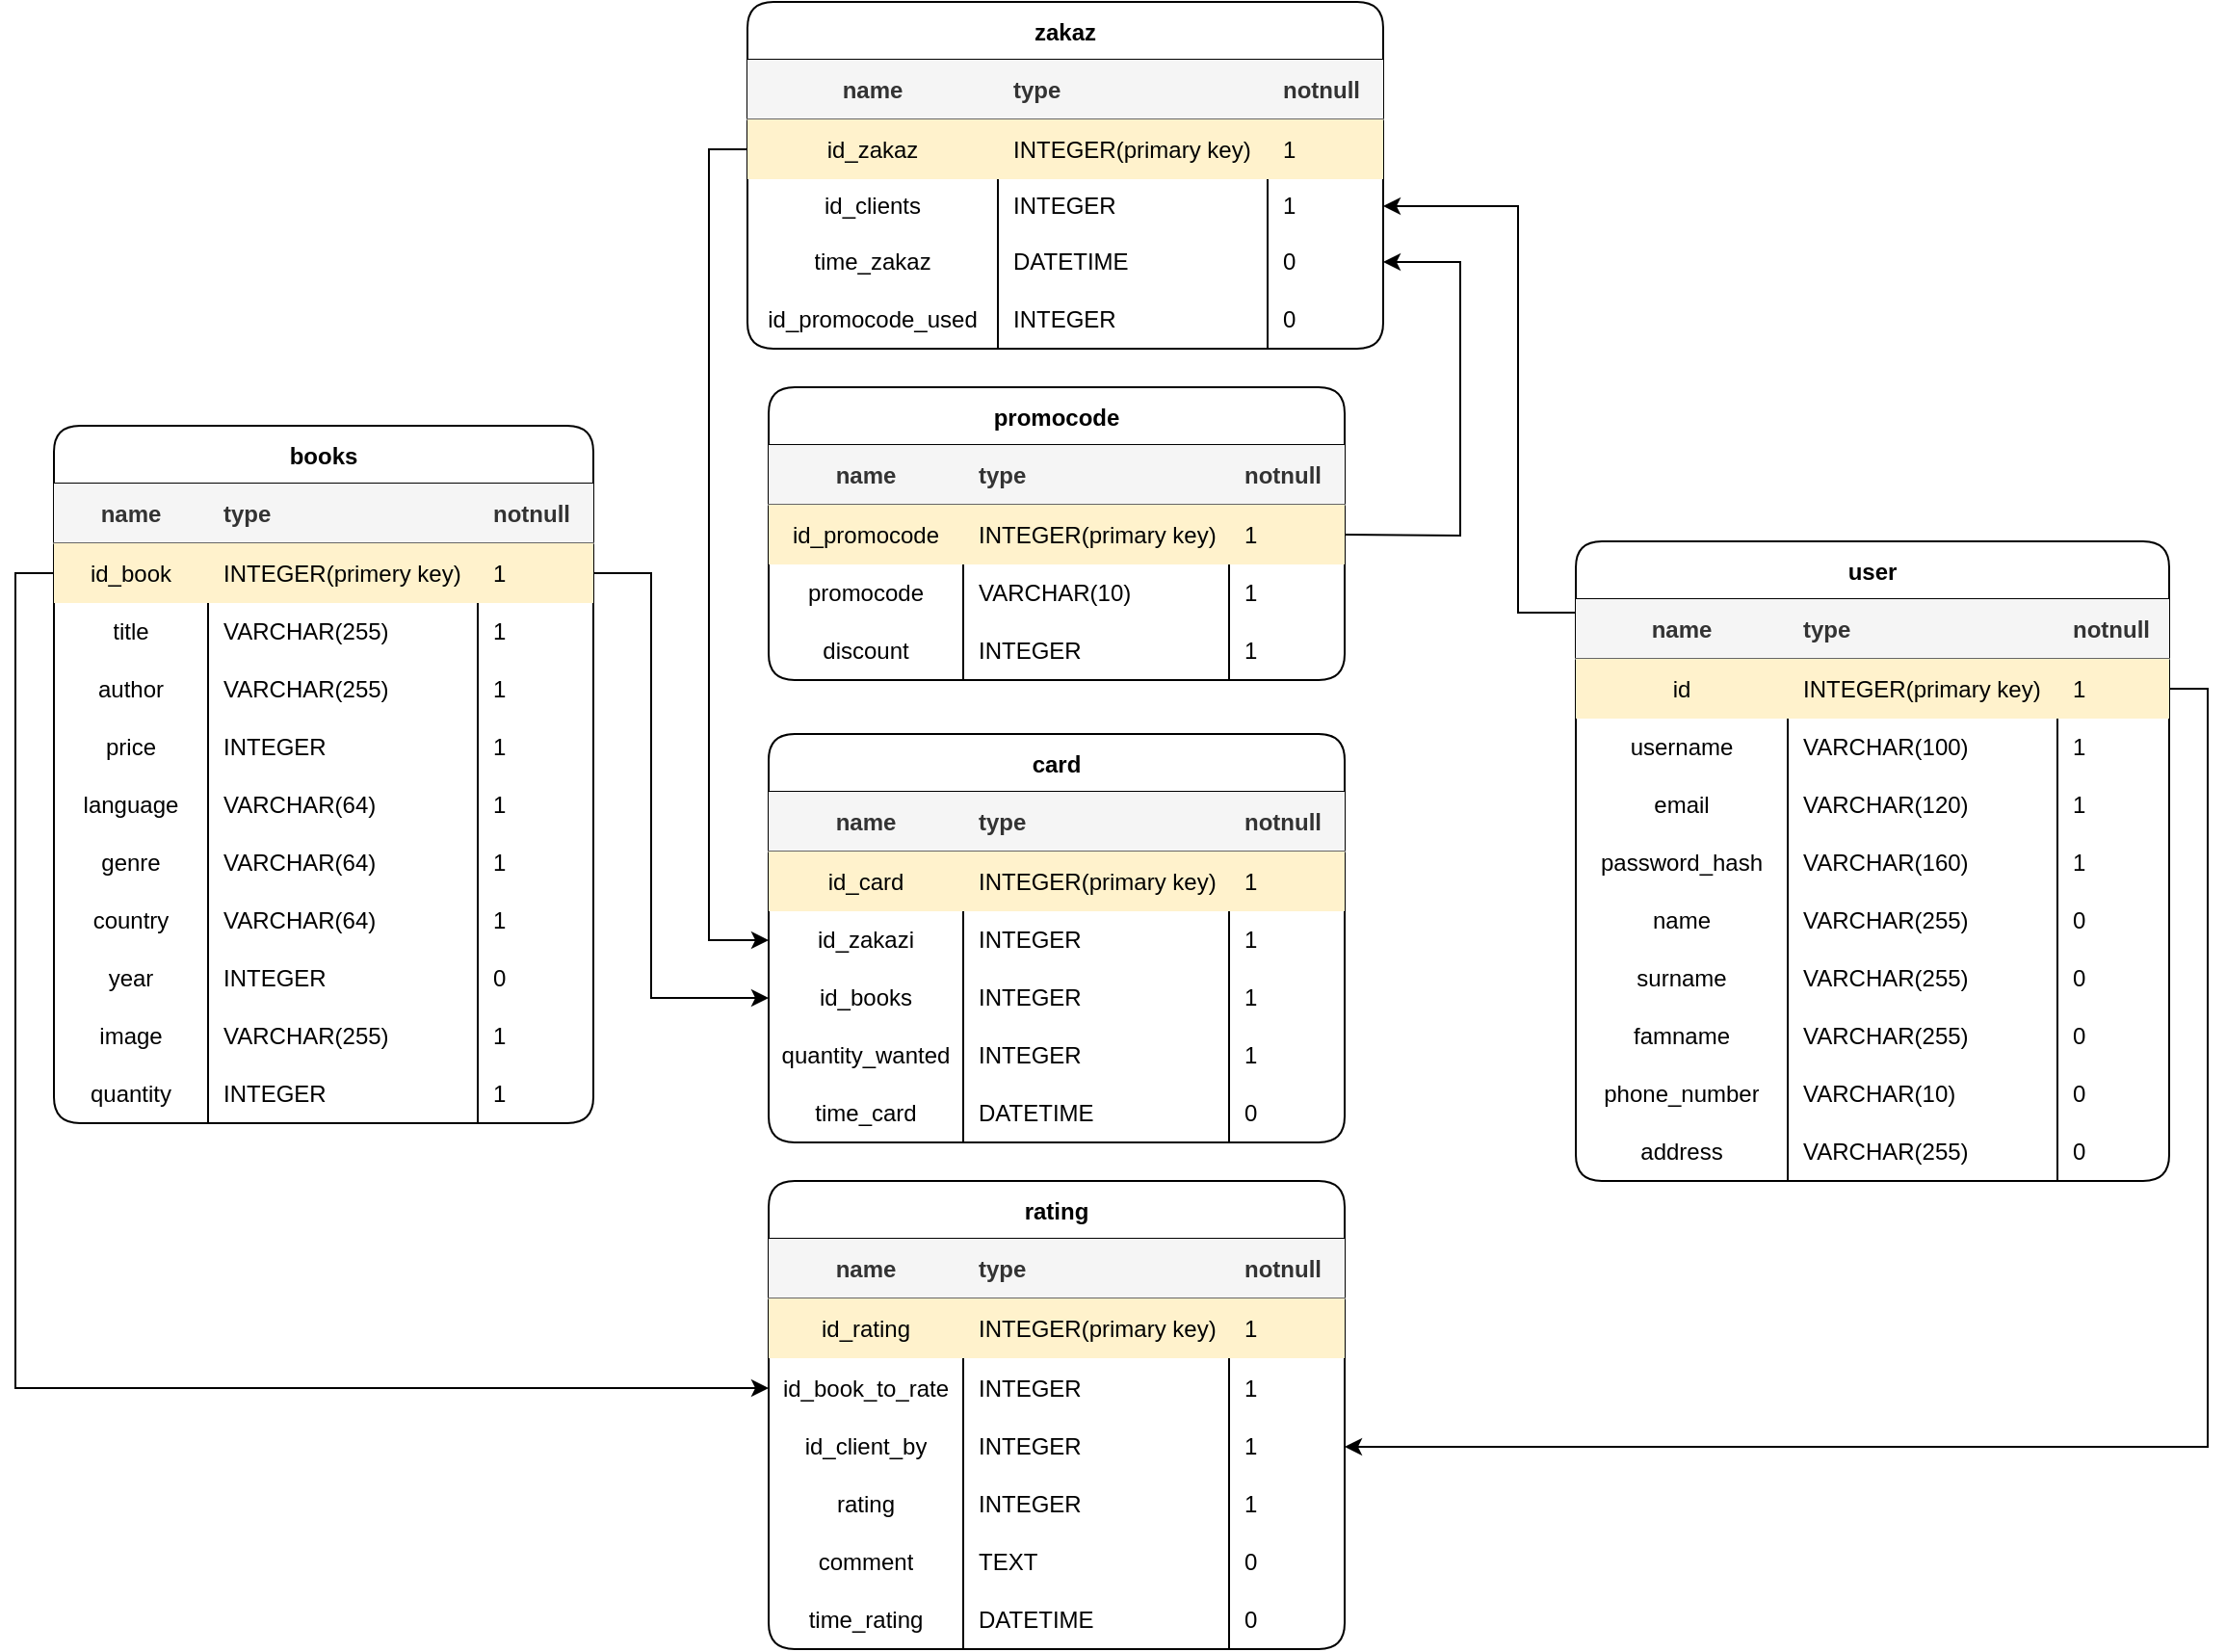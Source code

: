 <mxfile version="20.4.0" type="device"><diagram name="Page-1" id="b520641d-4fe3-3701-9064-5fc419738815"><mxGraphModel dx="1422" dy="1627" grid="1" gridSize="10" guides="1" tooltips="1" connect="1" arrows="1" fold="1" page="1" pageScale="1" pageWidth="1100" pageHeight="850" background="none" math="0" shadow="0"><root><mxCell id="0"/><mxCell id="1" parent="0"/><mxCell id="zD5u0RfDqiYbCRs4ju4f-31" value="books" style="shape=table;startSize=30;container=1;collapsible=0;childLayout=tableLayout;fixedRows=1;rowLines=0;fontStyle=1;labelBackgroundColor=none;labelBorderColor=none;gradientColor=none;swimlaneFillColor=default;rounded=1;sketch=0;shadow=0;" parent="1" vertex="1"><mxGeometry x="100" y="170" width="280" height="362" as="geometry"/></mxCell><mxCell id="2z4DvxeZq3FmdsAF-EP8-107" style="shape=tableRow;horizontal=0;startSize=0;swimlaneHead=0;swimlaneBody=0;top=0;left=0;bottom=0;right=0;collapsible=0;dropTarget=0;fillColor=none;points=[[0,0.5],[1,0.5]];portConstraint=eastwest;labelBackgroundColor=none;" vertex="1" parent="zD5u0RfDqiYbCRs4ju4f-31"><mxGeometry y="30" width="280" height="31" as="geometry"/></mxCell><mxCell id="2z4DvxeZq3FmdsAF-EP8-108" value="name" style="shape=partialRectangle;html=1;whiteSpace=wrap;connectable=0;fillColor=#f5f5f5;top=0;left=0;bottom=1;right=0;overflow=hidden;pointerEvents=1;labelBackgroundColor=none;fontStyle=1;fontColor=#333333;strokeColor=#666666;" vertex="1" parent="2z4DvxeZq3FmdsAF-EP8-107"><mxGeometry width="80" height="31" as="geometry"><mxRectangle width="80" height="31" as="alternateBounds"/></mxGeometry></mxCell><mxCell id="2z4DvxeZq3FmdsAF-EP8-109" value="type" style="shape=partialRectangle;html=1;whiteSpace=wrap;connectable=0;fillColor=#f5f5f5;top=0;left=0;bottom=1;right=0;align=left;spacingLeft=6;overflow=hidden;labelBackgroundColor=none;fontStyle=1;fontColor=#333333;strokeColor=#666666;" vertex="1" parent="2z4DvxeZq3FmdsAF-EP8-107"><mxGeometry x="80" width="140" height="31" as="geometry"><mxRectangle width="140" height="31" as="alternateBounds"/></mxGeometry></mxCell><mxCell id="2z4DvxeZq3FmdsAF-EP8-110" value="notnull" style="shape=partialRectangle;html=1;whiteSpace=wrap;connectable=0;fillColor=#f5f5f5;top=0;left=0;bottom=1;right=0;align=left;spacingLeft=6;overflow=hidden;labelBackgroundColor=none;fontStyle=1;fontColor=#333333;strokeColor=#666666;" vertex="1" parent="2z4DvxeZq3FmdsAF-EP8-107"><mxGeometry x="220" width="60" height="31" as="geometry"><mxRectangle width="60" height="31" as="alternateBounds"/></mxGeometry></mxCell><mxCell id="zD5u0RfDqiYbCRs4ju4f-32" value="" style="shape=tableRow;horizontal=0;startSize=0;swimlaneHead=0;swimlaneBody=0;top=0;left=0;bottom=0;right=0;collapsible=0;dropTarget=0;fillColor=none;points=[[0,0.5],[1,0.5]];portConstraint=eastwest;labelBackgroundColor=none;" parent="zD5u0RfDqiYbCRs4ju4f-31" vertex="1"><mxGeometry y="61" width="280" height="31" as="geometry"/></mxCell><mxCell id="zD5u0RfDqiYbCRs4ju4f-33" value="&lt;div&gt;id_book&lt;/div&gt;" style="shape=partialRectangle;html=1;whiteSpace=wrap;connectable=0;fillColor=#fff2cc;top=0;left=0;bottom=0;right=0;overflow=hidden;pointerEvents=1;labelBackgroundColor=none;strokeColor=#d6b656;" parent="zD5u0RfDqiYbCRs4ju4f-32" vertex="1"><mxGeometry width="80" height="31" as="geometry"><mxRectangle width="80" height="31" as="alternateBounds"/></mxGeometry></mxCell><mxCell id="zD5u0RfDqiYbCRs4ju4f-34" value="INTEGER(primery key)" style="shape=partialRectangle;html=1;whiteSpace=wrap;connectable=0;fillColor=#fff2cc;top=0;left=0;bottom=0;right=0;align=left;spacingLeft=6;overflow=hidden;labelBackgroundColor=none;strokeColor=#d6b656;" parent="zD5u0RfDqiYbCRs4ju4f-32" vertex="1"><mxGeometry x="80" width="140" height="31" as="geometry"><mxRectangle width="140" height="31" as="alternateBounds"/></mxGeometry></mxCell><mxCell id="2z4DvxeZq3FmdsAF-EP8-111" value="1" style="shape=partialRectangle;html=1;whiteSpace=wrap;connectable=0;fillColor=#fff2cc;top=0;left=0;bottom=0;right=0;align=left;spacingLeft=6;overflow=hidden;labelBackgroundColor=none;strokeColor=#d6b656;" vertex="1" parent="zD5u0RfDqiYbCRs4ju4f-32"><mxGeometry x="220" width="60" height="31" as="geometry"><mxRectangle width="60" height="31" as="alternateBounds"/></mxGeometry></mxCell><mxCell id="zD5u0RfDqiYbCRs4ju4f-35" value="" style="shape=tableRow;horizontal=0;startSize=0;swimlaneHead=0;swimlaneBody=0;top=0;left=0;bottom=0;right=0;collapsible=0;dropTarget=0;fillColor=none;points=[[0,0.5],[1,0.5]];portConstraint=eastwest;labelBackgroundColor=none;" parent="zD5u0RfDqiYbCRs4ju4f-31" vertex="1"><mxGeometry y="92" width="280" height="30" as="geometry"/></mxCell><mxCell id="zD5u0RfDqiYbCRs4ju4f-36" value="title" style="shape=partialRectangle;html=1;whiteSpace=wrap;connectable=0;fillColor=none;top=0;left=0;bottom=0;right=0;overflow=hidden;labelBackgroundColor=none;" parent="zD5u0RfDqiYbCRs4ju4f-35" vertex="1"><mxGeometry width="80" height="30" as="geometry"><mxRectangle width="80" height="30" as="alternateBounds"/></mxGeometry></mxCell><mxCell id="zD5u0RfDqiYbCRs4ju4f-37" value="VARCHAR(255)" style="shape=partialRectangle;html=1;whiteSpace=wrap;connectable=0;fillColor=none;top=0;left=0;bottom=0;right=0;align=left;spacingLeft=6;overflow=hidden;labelBackgroundColor=none;" parent="zD5u0RfDqiYbCRs4ju4f-35" vertex="1"><mxGeometry x="80" width="140" height="30" as="geometry"><mxRectangle width="140" height="30" as="alternateBounds"/></mxGeometry></mxCell><mxCell id="2z4DvxeZq3FmdsAF-EP8-112" value="1" style="shape=partialRectangle;html=1;whiteSpace=wrap;connectable=0;fillColor=none;top=0;left=0;bottom=0;right=0;align=left;spacingLeft=6;overflow=hidden;labelBackgroundColor=none;" vertex="1" parent="zD5u0RfDqiYbCRs4ju4f-35"><mxGeometry x="220" width="60" height="30" as="geometry"><mxRectangle width="60" height="30" as="alternateBounds"/></mxGeometry></mxCell><mxCell id="zD5u0RfDqiYbCRs4ju4f-41" style="shape=tableRow;horizontal=0;startSize=0;swimlaneHead=0;swimlaneBody=0;top=0;left=0;bottom=0;right=0;collapsible=0;dropTarget=0;fillColor=none;points=[[0,0.5],[1,0.5]];portConstraint=eastwest;labelBackgroundColor=none;" parent="zD5u0RfDqiYbCRs4ju4f-31" vertex="1"><mxGeometry y="122" width="280" height="30" as="geometry"/></mxCell><mxCell id="zD5u0RfDqiYbCRs4ju4f-42" value="author" style="shape=partialRectangle;html=1;whiteSpace=wrap;connectable=0;fillColor=none;top=0;left=0;bottom=0;right=0;overflow=hidden;labelBackgroundColor=none;" parent="zD5u0RfDqiYbCRs4ju4f-41" vertex="1"><mxGeometry width="80" height="30" as="geometry"><mxRectangle width="80" height="30" as="alternateBounds"/></mxGeometry></mxCell><mxCell id="zD5u0RfDqiYbCRs4ju4f-43" value="VARCHAR(255)" style="shape=partialRectangle;html=1;whiteSpace=wrap;connectable=0;fillColor=none;top=0;left=0;bottom=0;right=0;align=left;spacingLeft=6;overflow=hidden;labelBackgroundColor=none;labelBorderColor=none;verticalAlign=middle;horizontal=1;sketch=0;shadow=0;flipV=1;flipH=1;spacingTop=0;" parent="zD5u0RfDqiYbCRs4ju4f-41" vertex="1"><mxGeometry x="80" width="140" height="30" as="geometry"><mxRectangle width="140" height="30" as="alternateBounds"/></mxGeometry></mxCell><mxCell id="2z4DvxeZq3FmdsAF-EP8-113" value="1" style="shape=partialRectangle;html=1;whiteSpace=wrap;connectable=0;fillColor=none;top=0;left=0;bottom=0;right=0;align=left;spacingLeft=6;overflow=hidden;labelBackgroundColor=none;labelBorderColor=none;verticalAlign=middle;horizontal=1;sketch=0;shadow=0;flipV=1;flipH=1;spacingTop=0;" vertex="1" parent="zD5u0RfDqiYbCRs4ju4f-41"><mxGeometry x="220" width="60" height="30" as="geometry"><mxRectangle width="60" height="30" as="alternateBounds"/></mxGeometry></mxCell><mxCell id="zD5u0RfDqiYbCRs4ju4f-44" style="shape=tableRow;horizontal=0;startSize=0;swimlaneHead=0;swimlaneBody=0;top=0;left=0;bottom=0;right=0;collapsible=0;dropTarget=0;fillColor=none;points=[[0,0.5],[1,0.5]];portConstraint=eastwest;labelBackgroundColor=none;" parent="zD5u0RfDqiYbCRs4ju4f-31" vertex="1"><mxGeometry y="152" width="280" height="30" as="geometry"/></mxCell><mxCell id="zD5u0RfDqiYbCRs4ju4f-45" value="price" style="shape=partialRectangle;html=1;whiteSpace=wrap;connectable=0;fillColor=none;top=0;left=0;bottom=0;right=0;overflow=hidden;labelBackgroundColor=none;" parent="zD5u0RfDqiYbCRs4ju4f-44" vertex="1"><mxGeometry width="80" height="30" as="geometry"><mxRectangle width="80" height="30" as="alternateBounds"/></mxGeometry></mxCell><mxCell id="zD5u0RfDqiYbCRs4ju4f-46" value="INTEGER" style="shape=partialRectangle;html=1;whiteSpace=wrap;connectable=0;fillColor=none;top=0;left=0;bottom=0;right=0;align=left;spacingLeft=6;overflow=hidden;labelBackgroundColor=none;" parent="zD5u0RfDqiYbCRs4ju4f-44" vertex="1"><mxGeometry x="80" width="140" height="30" as="geometry"><mxRectangle width="140" height="30" as="alternateBounds"/></mxGeometry></mxCell><mxCell id="2z4DvxeZq3FmdsAF-EP8-114" value="1" style="shape=partialRectangle;html=1;whiteSpace=wrap;connectable=0;fillColor=none;top=0;left=0;bottom=0;right=0;align=left;spacingLeft=6;overflow=hidden;labelBackgroundColor=none;" vertex="1" parent="zD5u0RfDqiYbCRs4ju4f-44"><mxGeometry x="220" width="60" height="30" as="geometry"><mxRectangle width="60" height="30" as="alternateBounds"/></mxGeometry></mxCell><mxCell id="zD5u0RfDqiYbCRs4ju4f-47" style="shape=tableRow;horizontal=0;startSize=0;swimlaneHead=0;swimlaneBody=0;top=0;left=0;bottom=0;right=0;collapsible=0;dropTarget=0;fillColor=none;points=[[0,0.5],[1,0.5]];portConstraint=eastwest;labelBackgroundColor=none;" parent="zD5u0RfDqiYbCRs4ju4f-31" vertex="1"><mxGeometry y="182" width="280" height="30" as="geometry"/></mxCell><mxCell id="zD5u0RfDqiYbCRs4ju4f-48" value="language" style="shape=partialRectangle;html=1;whiteSpace=wrap;connectable=0;fillColor=none;top=0;left=0;bottom=0;right=0;overflow=hidden;labelBackgroundColor=none;" parent="zD5u0RfDqiYbCRs4ju4f-47" vertex="1"><mxGeometry width="80" height="30" as="geometry"><mxRectangle width="80" height="30" as="alternateBounds"/></mxGeometry></mxCell><mxCell id="zD5u0RfDqiYbCRs4ju4f-49" value="VARCHAR(64)" style="shape=partialRectangle;html=1;whiteSpace=wrap;connectable=0;fillColor=none;top=0;left=0;bottom=0;right=0;align=left;spacingLeft=6;overflow=hidden;labelBackgroundColor=none;" parent="zD5u0RfDqiYbCRs4ju4f-47" vertex="1"><mxGeometry x="80" width="140" height="30" as="geometry"><mxRectangle width="140" height="30" as="alternateBounds"/></mxGeometry></mxCell><mxCell id="2z4DvxeZq3FmdsAF-EP8-115" value="1" style="shape=partialRectangle;html=1;whiteSpace=wrap;connectable=0;fillColor=none;top=0;left=0;bottom=0;right=0;align=left;spacingLeft=6;overflow=hidden;labelBackgroundColor=none;" vertex="1" parent="zD5u0RfDqiYbCRs4ju4f-47"><mxGeometry x="220" width="60" height="30" as="geometry"><mxRectangle width="60" height="30" as="alternateBounds"/></mxGeometry></mxCell><mxCell id="zD5u0RfDqiYbCRs4ju4f-53" style="shape=tableRow;horizontal=0;startSize=0;swimlaneHead=0;swimlaneBody=0;top=0;left=0;bottom=0;right=0;collapsible=0;dropTarget=0;fillColor=none;points=[[0,0.5],[1,0.5]];portConstraint=eastwest;labelBackgroundColor=none;" parent="zD5u0RfDqiYbCRs4ju4f-31" vertex="1"><mxGeometry y="212" width="280" height="30" as="geometry"/></mxCell><mxCell id="zD5u0RfDqiYbCRs4ju4f-54" value="genre" style="shape=partialRectangle;html=1;whiteSpace=wrap;connectable=0;fillColor=none;top=0;left=0;bottom=0;right=0;overflow=hidden;labelBackgroundColor=none;" parent="zD5u0RfDqiYbCRs4ju4f-53" vertex="1"><mxGeometry width="80" height="30" as="geometry"><mxRectangle width="80" height="30" as="alternateBounds"/></mxGeometry></mxCell><mxCell id="zD5u0RfDqiYbCRs4ju4f-55" value="VARCHAR(64)" style="shape=partialRectangle;html=1;whiteSpace=wrap;connectable=0;fillColor=none;top=0;left=0;bottom=0;right=0;align=left;spacingLeft=6;overflow=hidden;labelBackgroundColor=none;" parent="zD5u0RfDqiYbCRs4ju4f-53" vertex="1"><mxGeometry x="80" width="140" height="30" as="geometry"><mxRectangle width="140" height="30" as="alternateBounds"/></mxGeometry></mxCell><mxCell id="2z4DvxeZq3FmdsAF-EP8-116" value="1" style="shape=partialRectangle;html=1;whiteSpace=wrap;connectable=0;fillColor=none;top=0;left=0;bottom=0;right=0;align=left;spacingLeft=6;overflow=hidden;labelBackgroundColor=none;" vertex="1" parent="zD5u0RfDqiYbCRs4ju4f-53"><mxGeometry x="220" width="60" height="30" as="geometry"><mxRectangle width="60" height="30" as="alternateBounds"/></mxGeometry></mxCell><mxCell id="zD5u0RfDqiYbCRs4ju4f-56" style="shape=tableRow;horizontal=0;startSize=0;swimlaneHead=0;swimlaneBody=0;top=0;left=0;bottom=0;right=0;collapsible=0;dropTarget=0;fillColor=none;points=[[0,0.5],[1,0.5]];portConstraint=eastwest;labelBackgroundColor=none;" parent="zD5u0RfDqiYbCRs4ju4f-31" vertex="1"><mxGeometry y="242" width="280" height="30" as="geometry"/></mxCell><mxCell id="zD5u0RfDqiYbCRs4ju4f-57" value="country" style="shape=partialRectangle;html=1;whiteSpace=wrap;connectable=0;fillColor=none;top=0;left=0;bottom=0;right=0;overflow=hidden;labelBackgroundColor=none;" parent="zD5u0RfDqiYbCRs4ju4f-56" vertex="1"><mxGeometry width="80" height="30" as="geometry"><mxRectangle width="80" height="30" as="alternateBounds"/></mxGeometry></mxCell><mxCell id="zD5u0RfDqiYbCRs4ju4f-58" value="VARCHAR(64)" style="shape=partialRectangle;html=1;whiteSpace=wrap;connectable=0;fillColor=none;top=0;left=0;bottom=0;right=0;align=left;spacingLeft=6;overflow=hidden;labelBackgroundColor=none;" parent="zD5u0RfDqiYbCRs4ju4f-56" vertex="1"><mxGeometry x="80" width="140" height="30" as="geometry"><mxRectangle width="140" height="30" as="alternateBounds"/></mxGeometry></mxCell><mxCell id="2z4DvxeZq3FmdsAF-EP8-117" value="1" style="shape=partialRectangle;html=1;whiteSpace=wrap;connectable=0;fillColor=none;top=0;left=0;bottom=0;right=0;align=left;spacingLeft=6;overflow=hidden;labelBackgroundColor=none;" vertex="1" parent="zD5u0RfDqiYbCRs4ju4f-56"><mxGeometry x="220" width="60" height="30" as="geometry"><mxRectangle width="60" height="30" as="alternateBounds"/></mxGeometry></mxCell><mxCell id="zD5u0RfDqiYbCRs4ju4f-162" style="shape=tableRow;horizontal=0;startSize=0;swimlaneHead=0;swimlaneBody=0;top=0;left=0;bottom=0;right=0;collapsible=0;dropTarget=0;fillColor=none;points=[[0,0.5],[1,0.5]];portConstraint=eastwest;labelBackgroundColor=none;" parent="zD5u0RfDqiYbCRs4ju4f-31" vertex="1"><mxGeometry y="272" width="280" height="30" as="geometry"/></mxCell><mxCell id="zD5u0RfDqiYbCRs4ju4f-163" value="year" style="shape=partialRectangle;html=1;whiteSpace=wrap;connectable=0;fillColor=none;top=0;left=0;bottom=0;right=0;overflow=hidden;labelBackgroundColor=none;" parent="zD5u0RfDqiYbCRs4ju4f-162" vertex="1"><mxGeometry width="80" height="30" as="geometry"><mxRectangle width="80" height="30" as="alternateBounds"/></mxGeometry></mxCell><mxCell id="zD5u0RfDqiYbCRs4ju4f-164" value="INTEGER" style="shape=partialRectangle;html=1;whiteSpace=wrap;connectable=0;fillColor=none;top=0;left=0;bottom=0;right=0;align=left;spacingLeft=6;overflow=hidden;labelBackgroundColor=none;" parent="zD5u0RfDqiYbCRs4ju4f-162" vertex="1"><mxGeometry x="80" width="140" height="30" as="geometry"><mxRectangle width="140" height="30" as="alternateBounds"/></mxGeometry></mxCell><mxCell id="2z4DvxeZq3FmdsAF-EP8-118" value="0" style="shape=partialRectangle;html=1;whiteSpace=wrap;connectable=0;fillColor=none;top=0;left=0;bottom=0;right=0;align=left;spacingLeft=6;overflow=hidden;labelBackgroundColor=none;" vertex="1" parent="zD5u0RfDqiYbCRs4ju4f-162"><mxGeometry x="220" width="60" height="30" as="geometry"><mxRectangle width="60" height="30" as="alternateBounds"/></mxGeometry></mxCell><mxCell id="zD5u0RfDqiYbCRs4ju4f-38" value="" style="shape=tableRow;horizontal=0;startSize=0;swimlaneHead=0;swimlaneBody=0;top=0;left=0;bottom=0;right=0;collapsible=0;dropTarget=0;fillColor=none;points=[[0,0.5],[1,0.5]];portConstraint=eastwest;labelBackgroundColor=none;" parent="zD5u0RfDqiYbCRs4ju4f-31" vertex="1"><mxGeometry y="302" width="280" height="30" as="geometry"/></mxCell><mxCell id="zD5u0RfDqiYbCRs4ju4f-39" value="image" style="shape=partialRectangle;html=1;whiteSpace=wrap;connectable=0;fillColor=none;top=0;left=0;bottom=0;right=0;overflow=hidden;labelBackgroundColor=none;" parent="zD5u0RfDqiYbCRs4ju4f-38" vertex="1"><mxGeometry width="80" height="30" as="geometry"><mxRectangle width="80" height="30" as="alternateBounds"/></mxGeometry></mxCell><mxCell id="zD5u0RfDqiYbCRs4ju4f-40" value="&lt;div&gt;VARCHAR(255)&lt;/div&gt;" style="shape=partialRectangle;html=1;whiteSpace=wrap;connectable=0;fillColor=none;top=0;left=0;bottom=0;right=0;align=left;spacingLeft=6;overflow=hidden;labelBackgroundColor=none;" parent="zD5u0RfDqiYbCRs4ju4f-38" vertex="1"><mxGeometry x="80" width="140" height="30" as="geometry"><mxRectangle width="140" height="30" as="alternateBounds"/></mxGeometry></mxCell><mxCell id="2z4DvxeZq3FmdsAF-EP8-119" value="1" style="shape=partialRectangle;html=1;whiteSpace=wrap;connectable=0;fillColor=none;top=0;left=0;bottom=0;right=0;align=left;spacingLeft=6;overflow=hidden;labelBackgroundColor=none;" vertex="1" parent="zD5u0RfDqiYbCRs4ju4f-38"><mxGeometry x="220" width="60" height="30" as="geometry"><mxRectangle width="60" height="30" as="alternateBounds"/></mxGeometry></mxCell><mxCell id="zD5u0RfDqiYbCRs4ju4f-131" style="shape=tableRow;horizontal=0;startSize=0;swimlaneHead=0;swimlaneBody=0;top=0;left=0;bottom=0;right=0;collapsible=0;dropTarget=0;fillColor=none;points=[[0,0.5],[1,0.5]];portConstraint=eastwest;labelBackgroundColor=none;" parent="zD5u0RfDqiYbCRs4ju4f-31" vertex="1"><mxGeometry y="332" width="280" height="30" as="geometry"/></mxCell><mxCell id="zD5u0RfDqiYbCRs4ju4f-132" value="quantity" style="shape=partialRectangle;html=1;whiteSpace=wrap;connectable=0;fillColor=none;top=0;left=0;bottom=0;right=0;overflow=hidden;labelBackgroundColor=none;" parent="zD5u0RfDqiYbCRs4ju4f-131" vertex="1"><mxGeometry width="80" height="30" as="geometry"><mxRectangle width="80" height="30" as="alternateBounds"/></mxGeometry></mxCell><mxCell id="zD5u0RfDqiYbCRs4ju4f-133" value="INTEGER" style="shape=partialRectangle;html=1;whiteSpace=wrap;connectable=0;fillColor=none;top=0;left=0;bottom=0;right=0;align=left;spacingLeft=6;overflow=hidden;labelBackgroundColor=none;" parent="zD5u0RfDqiYbCRs4ju4f-131" vertex="1"><mxGeometry x="80" width="140" height="30" as="geometry"><mxRectangle width="140" height="30" as="alternateBounds"/></mxGeometry></mxCell><mxCell id="2z4DvxeZq3FmdsAF-EP8-120" value="1" style="shape=partialRectangle;html=1;whiteSpace=wrap;connectable=0;fillColor=none;top=0;left=0;bottom=0;right=0;align=left;spacingLeft=6;overflow=hidden;labelBackgroundColor=none;" vertex="1" parent="zD5u0RfDqiYbCRs4ju4f-131"><mxGeometry x="220" width="60" height="30" as="geometry"><mxRectangle width="60" height="30" as="alternateBounds"/></mxGeometry></mxCell><mxCell id="zD5u0RfDqiYbCRs4ju4f-87" value="zakaz" style="shape=table;startSize=30;container=1;collapsible=0;childLayout=tableLayout;fixedRows=1;rowLines=0;fontStyle=1;labelBackgroundColor=none;labelBorderColor=none;gradientColor=none;swimlaneFillColor=default;rounded=1;sketch=0;shadow=0;" parent="1" vertex="1"><mxGeometry x="460" y="-50" width="330" height="180" as="geometry"/></mxCell><mxCell id="2z4DvxeZq3FmdsAF-EP8-94" style="shape=tableRow;horizontal=0;startSize=0;swimlaneHead=0;swimlaneBody=0;top=0;left=0;bottom=0;right=0;collapsible=0;dropTarget=0;fillColor=none;points=[[0,0.5],[1,0.5]];portConstraint=eastwest;labelBackgroundColor=none;" vertex="1" parent="zD5u0RfDqiYbCRs4ju4f-87"><mxGeometry y="30" width="330" height="31" as="geometry"/></mxCell><mxCell id="2z4DvxeZq3FmdsAF-EP8-95" value="name" style="shape=partialRectangle;html=1;whiteSpace=wrap;connectable=0;fillColor=#f5f5f5;top=0;left=0;bottom=1;right=0;overflow=hidden;pointerEvents=1;labelBackgroundColor=none;fontColor=#333333;strokeColor=#666666;fontStyle=1" vertex="1" parent="2z4DvxeZq3FmdsAF-EP8-94"><mxGeometry width="130" height="31" as="geometry"><mxRectangle width="130" height="31" as="alternateBounds"/></mxGeometry></mxCell><mxCell id="2z4DvxeZq3FmdsAF-EP8-96" value="type" style="shape=partialRectangle;html=1;whiteSpace=wrap;connectable=0;fillColor=#f5f5f5;top=0;left=0;bottom=1;right=0;align=left;spacingLeft=6;overflow=hidden;labelBackgroundColor=none;fontColor=#333333;strokeColor=#666666;fontStyle=1" vertex="1" parent="2z4DvxeZq3FmdsAF-EP8-94"><mxGeometry x="130" width="140" height="31" as="geometry"><mxRectangle width="140" height="31" as="alternateBounds"/></mxGeometry></mxCell><mxCell id="2z4DvxeZq3FmdsAF-EP8-97" value="notnull" style="shape=partialRectangle;html=1;whiteSpace=wrap;connectable=0;fillColor=#f5f5f5;top=0;left=0;bottom=1;right=0;align=left;spacingLeft=6;overflow=hidden;labelBackgroundColor=none;fontColor=#333333;strokeColor=#666666;fontStyle=1" vertex="1" parent="2z4DvxeZq3FmdsAF-EP8-94"><mxGeometry x="270" width="60" height="31" as="geometry"><mxRectangle width="60" height="31" as="alternateBounds"/></mxGeometry></mxCell><mxCell id="zD5u0RfDqiYbCRs4ju4f-88" value="" style="shape=tableRow;horizontal=0;startSize=0;swimlaneHead=0;swimlaneBody=0;top=0;left=0;bottom=0;right=0;collapsible=0;dropTarget=0;fillColor=none;points=[[0,0.5],[1,0.5]];portConstraint=eastwest;labelBackgroundColor=none;" parent="zD5u0RfDqiYbCRs4ju4f-87" vertex="1"><mxGeometry y="61" width="330" height="31" as="geometry"/></mxCell><mxCell id="zD5u0RfDqiYbCRs4ju4f-89" value="&lt;div&gt;id_zakaz&lt;/div&gt;" style="shape=partialRectangle;html=1;whiteSpace=wrap;connectable=0;fillColor=#fff2cc;top=0;left=0;bottom=0;right=0;overflow=hidden;pointerEvents=1;labelBackgroundColor=none;strokeColor=#d6b656;" parent="zD5u0RfDqiYbCRs4ju4f-88" vertex="1"><mxGeometry width="130" height="31" as="geometry"><mxRectangle width="130" height="31" as="alternateBounds"/></mxGeometry></mxCell><mxCell id="zD5u0RfDqiYbCRs4ju4f-90" value="INTEGER(primary key)" style="shape=partialRectangle;html=1;whiteSpace=wrap;connectable=0;fillColor=#fff2cc;top=0;left=0;bottom=0;right=0;align=left;spacingLeft=6;overflow=hidden;labelBackgroundColor=none;strokeColor=#d6b656;" parent="zD5u0RfDqiYbCRs4ju4f-88" vertex="1"><mxGeometry x="130" width="140" height="31" as="geometry"><mxRectangle width="140" height="31" as="alternateBounds"/></mxGeometry></mxCell><mxCell id="2z4DvxeZq3FmdsAF-EP8-90" value="1" style="shape=partialRectangle;html=1;whiteSpace=wrap;connectable=0;fillColor=#fff2cc;top=0;left=0;bottom=0;right=0;align=left;spacingLeft=6;overflow=hidden;labelBackgroundColor=none;strokeColor=#d6b656;" vertex="1" parent="zD5u0RfDqiYbCRs4ju4f-88"><mxGeometry x="270" width="60" height="31" as="geometry"><mxRectangle width="60" height="31" as="alternateBounds"/></mxGeometry></mxCell><mxCell id="zD5u0RfDqiYbCRs4ju4f-91" value="" style="shape=tableRow;horizontal=0;startSize=0;swimlaneHead=0;swimlaneBody=0;top=0;left=0;bottom=0;right=0;collapsible=0;dropTarget=0;fillColor=none;points=[[0,0.5],[1,0.5]];portConstraint=eastwest;labelBackgroundColor=none;" parent="zD5u0RfDqiYbCRs4ju4f-87" vertex="1"><mxGeometry y="92" width="330" height="28" as="geometry"/></mxCell><mxCell id="zD5u0RfDqiYbCRs4ju4f-92" value="id_clients" style="shape=partialRectangle;html=1;whiteSpace=wrap;connectable=0;fillColor=none;top=0;left=0;bottom=0;right=0;overflow=hidden;labelBackgroundColor=none;" parent="zD5u0RfDqiYbCRs4ju4f-91" vertex="1"><mxGeometry width="130" height="28" as="geometry"><mxRectangle width="130" height="28" as="alternateBounds"/></mxGeometry></mxCell><mxCell id="zD5u0RfDqiYbCRs4ju4f-93" value="INTEGER" style="shape=partialRectangle;html=1;whiteSpace=wrap;connectable=0;fillColor=none;top=0;left=0;bottom=0;right=0;align=left;spacingLeft=6;overflow=hidden;labelBackgroundColor=none;" parent="zD5u0RfDqiYbCRs4ju4f-91" vertex="1"><mxGeometry x="130" width="140" height="28" as="geometry"><mxRectangle width="140" height="28" as="alternateBounds"/></mxGeometry></mxCell><mxCell id="2z4DvxeZq3FmdsAF-EP8-91" value="1" style="shape=partialRectangle;html=1;whiteSpace=wrap;connectable=0;fillColor=none;top=0;left=0;bottom=0;right=0;align=left;spacingLeft=6;overflow=hidden;labelBackgroundColor=none;" vertex="1" parent="zD5u0RfDqiYbCRs4ju4f-91"><mxGeometry x="270" width="60" height="28" as="geometry"><mxRectangle width="60" height="28" as="alternateBounds"/></mxGeometry></mxCell><mxCell id="F4BLJgGAlIViH4Qr_YfH-15" style="shape=tableRow;horizontal=0;startSize=0;swimlaneHead=0;swimlaneBody=0;top=0;left=0;bottom=0;right=0;collapsible=0;dropTarget=0;fillColor=none;points=[[0,0.5],[1,0.5]];portConstraint=eastwest;labelBackgroundColor=none;" parent="zD5u0RfDqiYbCRs4ju4f-87" vertex="1"><mxGeometry y="120" width="330" height="30" as="geometry"/></mxCell><mxCell id="F4BLJgGAlIViH4Qr_YfH-16" value="time_zakaz" style="shape=partialRectangle;html=1;whiteSpace=wrap;connectable=0;fillColor=none;top=0;left=0;bottom=0;right=0;overflow=hidden;labelBackgroundColor=none;" parent="F4BLJgGAlIViH4Qr_YfH-15" vertex="1"><mxGeometry width="130" height="30" as="geometry"><mxRectangle width="130" height="30" as="alternateBounds"/></mxGeometry></mxCell><mxCell id="F4BLJgGAlIViH4Qr_YfH-17" value="DATETIME" style="shape=partialRectangle;html=1;whiteSpace=wrap;connectable=0;fillColor=none;top=0;left=0;bottom=0;right=0;align=left;spacingLeft=6;overflow=hidden;labelBackgroundColor=none;" parent="F4BLJgGAlIViH4Qr_YfH-15" vertex="1"><mxGeometry x="130" width="140" height="30" as="geometry"><mxRectangle width="140" height="30" as="alternateBounds"/></mxGeometry></mxCell><mxCell id="2z4DvxeZq3FmdsAF-EP8-92" value="0" style="shape=partialRectangle;html=1;whiteSpace=wrap;connectable=0;fillColor=none;top=0;left=0;bottom=0;right=0;align=left;spacingLeft=6;overflow=hidden;labelBackgroundColor=none;" vertex="1" parent="F4BLJgGAlIViH4Qr_YfH-15"><mxGeometry x="270" width="60" height="30" as="geometry"><mxRectangle width="60" height="30" as="alternateBounds"/></mxGeometry></mxCell><mxCell id="zD5u0RfDqiYbCRs4ju4f-94" style="shape=tableRow;horizontal=0;startSize=0;swimlaneHead=0;swimlaneBody=0;top=0;left=0;bottom=0;right=0;collapsible=0;dropTarget=0;fillColor=none;points=[[0,0.5],[1,0.5]];portConstraint=eastwest;labelBackgroundColor=none;" parent="zD5u0RfDqiYbCRs4ju4f-87" vertex="1"><mxGeometry y="150" width="330" height="30" as="geometry"/></mxCell><mxCell id="zD5u0RfDqiYbCRs4ju4f-95" value="id_promocode_used" style="shape=partialRectangle;html=1;whiteSpace=wrap;connectable=0;fillColor=none;top=0;left=0;bottom=0;right=0;overflow=hidden;labelBackgroundColor=none;" parent="zD5u0RfDqiYbCRs4ju4f-94" vertex="1"><mxGeometry width="130" height="30" as="geometry"><mxRectangle width="130" height="30" as="alternateBounds"/></mxGeometry></mxCell><mxCell id="zD5u0RfDqiYbCRs4ju4f-96" value="INTEGER" style="shape=partialRectangle;html=1;whiteSpace=wrap;connectable=0;fillColor=none;top=0;left=0;bottom=0;right=0;align=left;spacingLeft=6;overflow=hidden;labelBackgroundColor=none;labelBorderColor=none;verticalAlign=middle;horizontal=1;sketch=0;shadow=0;flipV=1;flipH=1;spacingTop=0;" parent="zD5u0RfDqiYbCRs4ju4f-94" vertex="1"><mxGeometry x="130" width="140" height="30" as="geometry"><mxRectangle width="140" height="30" as="alternateBounds"/></mxGeometry></mxCell><mxCell id="2z4DvxeZq3FmdsAF-EP8-93" value="0" style="shape=partialRectangle;html=1;whiteSpace=wrap;connectable=0;fillColor=none;top=0;left=0;bottom=0;right=0;align=left;spacingLeft=6;overflow=hidden;labelBackgroundColor=none;labelBorderColor=none;verticalAlign=middle;horizontal=1;sketch=0;shadow=0;flipV=1;flipH=1;spacingTop=0;" vertex="1" parent="zD5u0RfDqiYbCRs4ju4f-94"><mxGeometry x="270" width="60" height="30" as="geometry"><mxRectangle width="60" height="30" as="alternateBounds"/></mxGeometry></mxCell><mxCell id="zD5u0RfDqiYbCRs4ju4f-115" value="card" style="shape=table;startSize=30;container=1;collapsible=0;childLayout=tableLayout;fixedRows=1;rowLines=0;fontStyle=1;labelBackgroundColor=none;labelBorderColor=none;gradientColor=none;swimlaneFillColor=default;rounded=1;sketch=0;shadow=0;" parent="1" vertex="1"><mxGeometry x="471" y="330" width="299" height="212" as="geometry"/></mxCell><mxCell id="2z4DvxeZq3FmdsAF-EP8-103" style="shape=tableRow;horizontal=0;startSize=0;swimlaneHead=0;swimlaneBody=0;top=0;left=0;bottom=0;right=0;collapsible=0;dropTarget=0;fillColor=none;points=[[0,0.5],[1,0.5]];portConstraint=eastwest;labelBackgroundColor=none;" vertex="1" parent="zD5u0RfDqiYbCRs4ju4f-115"><mxGeometry y="30" width="299" height="31" as="geometry"/></mxCell><mxCell id="2z4DvxeZq3FmdsAF-EP8-104" value="name" style="shape=partialRectangle;html=1;whiteSpace=wrap;connectable=0;fillColor=#f5f5f5;top=0;left=0;bottom=1;right=0;overflow=hidden;pointerEvents=1;labelBackgroundColor=none;fontStyle=1;fontColor=#333333;strokeColor=#666666;" vertex="1" parent="2z4DvxeZq3FmdsAF-EP8-103"><mxGeometry width="101" height="31" as="geometry"><mxRectangle width="101" height="31" as="alternateBounds"/></mxGeometry></mxCell><mxCell id="2z4DvxeZq3FmdsAF-EP8-105" value="type" style="shape=partialRectangle;html=1;whiteSpace=wrap;connectable=0;fillColor=#f5f5f5;top=0;left=0;bottom=1;right=0;align=left;spacingLeft=6;overflow=hidden;labelBackgroundColor=none;fontStyle=1;fontColor=#333333;strokeColor=#666666;" vertex="1" parent="2z4DvxeZq3FmdsAF-EP8-103"><mxGeometry x="101" width="138" height="31" as="geometry"><mxRectangle width="138" height="31" as="alternateBounds"/></mxGeometry></mxCell><mxCell id="2z4DvxeZq3FmdsAF-EP8-106" value="notnull" style="shape=partialRectangle;html=1;whiteSpace=wrap;connectable=0;fillColor=#f5f5f5;top=0;left=0;bottom=1;right=0;align=left;spacingLeft=6;overflow=hidden;labelBackgroundColor=none;fontStyle=1;fontColor=#333333;strokeColor=#666666;" vertex="1" parent="2z4DvxeZq3FmdsAF-EP8-103"><mxGeometry x="239" width="60" height="31" as="geometry"><mxRectangle width="60" height="31" as="alternateBounds"/></mxGeometry></mxCell><mxCell id="zD5u0RfDqiYbCRs4ju4f-116" value="" style="shape=tableRow;horizontal=0;startSize=0;swimlaneHead=0;swimlaneBody=0;top=0;left=0;bottom=0;right=0;collapsible=0;dropTarget=0;fillColor=none;points=[[0,0.5],[1,0.5]];portConstraint=eastwest;labelBackgroundColor=none;" parent="zD5u0RfDqiYbCRs4ju4f-115" vertex="1"><mxGeometry y="61" width="299" height="31" as="geometry"/></mxCell><mxCell id="zD5u0RfDqiYbCRs4ju4f-117" value="id_card" style="shape=partialRectangle;html=1;whiteSpace=wrap;connectable=0;fillColor=#fff2cc;top=0;left=0;bottom=0;right=0;overflow=hidden;pointerEvents=1;labelBackgroundColor=none;strokeColor=#d6b656;" parent="zD5u0RfDqiYbCRs4ju4f-116" vertex="1"><mxGeometry width="101" height="31" as="geometry"><mxRectangle width="101" height="31" as="alternateBounds"/></mxGeometry></mxCell><mxCell id="zD5u0RfDqiYbCRs4ju4f-118" value="INTEGER(primary key)" style="shape=partialRectangle;html=1;whiteSpace=wrap;connectable=0;fillColor=#fff2cc;top=0;left=0;bottom=0;right=0;align=left;spacingLeft=6;overflow=hidden;labelBackgroundColor=none;strokeColor=#d6b656;" parent="zD5u0RfDqiYbCRs4ju4f-116" vertex="1"><mxGeometry x="101" width="138" height="31" as="geometry"><mxRectangle width="138" height="31" as="alternateBounds"/></mxGeometry></mxCell><mxCell id="2z4DvxeZq3FmdsAF-EP8-98" value="1" style="shape=partialRectangle;html=1;whiteSpace=wrap;connectable=0;fillColor=#fff2cc;top=0;left=0;bottom=0;right=0;align=left;spacingLeft=6;overflow=hidden;labelBackgroundColor=none;strokeColor=#d6b656;" vertex="1" parent="zD5u0RfDqiYbCRs4ju4f-116"><mxGeometry x="239" width="60" height="31" as="geometry"><mxRectangle width="60" height="31" as="alternateBounds"/></mxGeometry></mxCell><mxCell id="zD5u0RfDqiYbCRs4ju4f-119" value="" style="shape=tableRow;horizontal=0;startSize=0;swimlaneHead=0;swimlaneBody=0;top=0;left=0;bottom=0;right=0;collapsible=0;dropTarget=0;fillColor=none;points=[[0,0.5],[1,0.5]];portConstraint=eastwest;labelBackgroundColor=none;" parent="zD5u0RfDqiYbCRs4ju4f-115" vertex="1"><mxGeometry y="92" width="299" height="30" as="geometry"/></mxCell><mxCell id="zD5u0RfDqiYbCRs4ju4f-120" value="&lt;div&gt;id_zakazi&lt;/div&gt;" style="shape=partialRectangle;html=1;whiteSpace=wrap;connectable=0;fillColor=none;top=0;left=0;bottom=0;right=0;overflow=hidden;labelBackgroundColor=none;" parent="zD5u0RfDqiYbCRs4ju4f-119" vertex="1"><mxGeometry width="101" height="30" as="geometry"><mxRectangle width="101" height="30" as="alternateBounds"/></mxGeometry></mxCell><mxCell id="zD5u0RfDqiYbCRs4ju4f-121" value="INTEGER" style="shape=partialRectangle;html=1;whiteSpace=wrap;connectable=0;fillColor=none;top=0;left=0;bottom=0;right=0;align=left;spacingLeft=6;overflow=hidden;labelBackgroundColor=none;" parent="zD5u0RfDqiYbCRs4ju4f-119" vertex="1"><mxGeometry x="101" width="138" height="30" as="geometry"><mxRectangle width="138" height="30" as="alternateBounds"/></mxGeometry></mxCell><mxCell id="2z4DvxeZq3FmdsAF-EP8-99" value="1" style="shape=partialRectangle;html=1;whiteSpace=wrap;connectable=0;fillColor=none;top=0;left=0;bottom=0;right=0;align=left;spacingLeft=6;overflow=hidden;labelBackgroundColor=none;" vertex="1" parent="zD5u0RfDqiYbCRs4ju4f-119"><mxGeometry x="239" width="60" height="30" as="geometry"><mxRectangle width="60" height="30" as="alternateBounds"/></mxGeometry></mxCell><mxCell id="zD5u0RfDqiYbCRs4ju4f-122" style="shape=tableRow;horizontal=0;startSize=0;swimlaneHead=0;swimlaneBody=0;top=0;left=0;bottom=0;right=0;collapsible=0;dropTarget=0;fillColor=none;points=[[0,0.5],[1,0.5]];portConstraint=eastwest;labelBackgroundColor=none;" parent="zD5u0RfDqiYbCRs4ju4f-115" vertex="1"><mxGeometry y="122" width="299" height="30" as="geometry"/></mxCell><mxCell id="zD5u0RfDqiYbCRs4ju4f-123" value="id_books" style="shape=partialRectangle;html=1;whiteSpace=wrap;connectable=0;fillColor=none;top=0;left=0;bottom=0;right=0;overflow=hidden;labelBackgroundColor=none;" parent="zD5u0RfDqiYbCRs4ju4f-122" vertex="1"><mxGeometry width="101" height="30" as="geometry"><mxRectangle width="101" height="30" as="alternateBounds"/></mxGeometry></mxCell><mxCell id="zD5u0RfDqiYbCRs4ju4f-124" value="INTEGER" style="shape=partialRectangle;html=1;whiteSpace=wrap;connectable=0;fillColor=none;top=0;left=0;bottom=0;right=0;align=left;spacingLeft=6;overflow=hidden;labelBackgroundColor=none;labelBorderColor=none;verticalAlign=middle;horizontal=1;sketch=0;shadow=0;flipV=1;flipH=1;spacingTop=0;" parent="zD5u0RfDqiYbCRs4ju4f-122" vertex="1"><mxGeometry x="101" width="138" height="30" as="geometry"><mxRectangle width="138" height="30" as="alternateBounds"/></mxGeometry></mxCell><mxCell id="2z4DvxeZq3FmdsAF-EP8-100" value="1" style="shape=partialRectangle;html=1;whiteSpace=wrap;connectable=0;fillColor=none;top=0;left=0;bottom=0;right=0;align=left;spacingLeft=6;overflow=hidden;labelBackgroundColor=none;labelBorderColor=none;verticalAlign=middle;horizontal=1;sketch=0;shadow=0;flipV=1;flipH=1;spacingTop=0;" vertex="1" parent="zD5u0RfDqiYbCRs4ju4f-122"><mxGeometry x="239" width="60" height="30" as="geometry"><mxRectangle width="60" height="30" as="alternateBounds"/></mxGeometry></mxCell><mxCell id="zD5u0RfDqiYbCRs4ju4f-128" style="shape=tableRow;horizontal=0;startSize=0;swimlaneHead=0;swimlaneBody=0;top=0;left=0;bottom=0;right=0;collapsible=0;dropTarget=0;fillColor=none;points=[[0,0.5],[1,0.5]];portConstraint=eastwest;labelBackgroundColor=none;" parent="zD5u0RfDqiYbCRs4ju4f-115" vertex="1"><mxGeometry y="152" width="299" height="30" as="geometry"/></mxCell><mxCell id="zD5u0RfDqiYbCRs4ju4f-129" value="quantity_wanted" style="shape=partialRectangle;html=1;whiteSpace=wrap;connectable=0;fillColor=none;top=0;left=0;bottom=0;right=0;overflow=hidden;labelBackgroundColor=none;" parent="zD5u0RfDqiYbCRs4ju4f-128" vertex="1"><mxGeometry width="101" height="30" as="geometry"><mxRectangle width="101" height="30" as="alternateBounds"/></mxGeometry></mxCell><mxCell id="zD5u0RfDqiYbCRs4ju4f-130" value="INTEGER" style="shape=partialRectangle;html=1;whiteSpace=wrap;connectable=0;fillColor=none;top=0;left=0;bottom=0;right=0;align=left;spacingLeft=6;overflow=hidden;labelBackgroundColor=none;labelBorderColor=none;verticalAlign=middle;horizontal=1;sketch=0;shadow=0;flipV=1;flipH=1;spacingTop=0;" parent="zD5u0RfDqiYbCRs4ju4f-128" vertex="1"><mxGeometry x="101" width="138" height="30" as="geometry"><mxRectangle width="138" height="30" as="alternateBounds"/></mxGeometry></mxCell><mxCell id="2z4DvxeZq3FmdsAF-EP8-101" value="1" style="shape=partialRectangle;html=1;whiteSpace=wrap;connectable=0;fillColor=none;top=0;left=0;bottom=0;right=0;align=left;spacingLeft=6;overflow=hidden;labelBackgroundColor=none;labelBorderColor=none;verticalAlign=middle;horizontal=1;sketch=0;shadow=0;flipV=1;flipH=1;spacingTop=0;" vertex="1" parent="zD5u0RfDqiYbCRs4ju4f-128"><mxGeometry x="239" width="60" height="30" as="geometry"><mxRectangle width="60" height="30" as="alternateBounds"/></mxGeometry></mxCell><mxCell id="zD5u0RfDqiYbCRs4ju4f-125" style="shape=tableRow;horizontal=0;startSize=0;swimlaneHead=0;swimlaneBody=0;top=0;left=0;bottom=0;right=0;collapsible=0;dropTarget=0;fillColor=none;points=[[0,0.5],[1,0.5]];portConstraint=eastwest;labelBackgroundColor=none;" parent="zD5u0RfDqiYbCRs4ju4f-115" vertex="1"><mxGeometry y="182" width="299" height="30" as="geometry"/></mxCell><mxCell id="zD5u0RfDqiYbCRs4ju4f-126" value="time_card" style="shape=partialRectangle;html=1;whiteSpace=wrap;connectable=0;fillColor=none;top=0;left=0;bottom=0;right=0;overflow=hidden;labelBackgroundColor=none;" parent="zD5u0RfDqiYbCRs4ju4f-125" vertex="1"><mxGeometry width="101" height="30" as="geometry"><mxRectangle width="101" height="30" as="alternateBounds"/></mxGeometry></mxCell><mxCell id="zD5u0RfDqiYbCRs4ju4f-127" value="DATETIME" style="shape=partialRectangle;html=1;whiteSpace=wrap;connectable=0;fillColor=none;top=0;left=0;bottom=0;right=0;align=left;spacingLeft=6;overflow=hidden;labelBackgroundColor=none;labelBorderColor=none;verticalAlign=middle;horizontal=1;sketch=0;shadow=0;flipV=1;flipH=1;spacingTop=0;" parent="zD5u0RfDqiYbCRs4ju4f-125" vertex="1"><mxGeometry x="101" width="138" height="30" as="geometry"><mxRectangle width="138" height="30" as="alternateBounds"/></mxGeometry></mxCell><mxCell id="2z4DvxeZq3FmdsAF-EP8-102" value="0" style="shape=partialRectangle;html=1;whiteSpace=wrap;connectable=0;fillColor=none;top=0;left=0;bottom=0;right=0;align=left;spacingLeft=6;overflow=hidden;labelBackgroundColor=none;labelBorderColor=none;verticalAlign=middle;horizontal=1;sketch=0;shadow=0;flipV=1;flipH=1;spacingTop=0;" vertex="1" parent="zD5u0RfDqiYbCRs4ju4f-125"><mxGeometry x="239" width="60" height="30" as="geometry"><mxRectangle width="60" height="30" as="alternateBounds"/></mxGeometry></mxCell><mxCell id="zD5u0RfDqiYbCRs4ju4f-137" style="edgeStyle=orthogonalEdgeStyle;rounded=0;orthogonalLoop=1;jettySize=auto;html=1;exitX=1;exitY=0.5;exitDx=0;exitDy=0;entryX=0;entryY=0.5;entryDx=0;entryDy=0;" parent="1" source="zD5u0RfDqiYbCRs4ju4f-32" target="zD5u0RfDqiYbCRs4ju4f-122" edge="1"><mxGeometry relative="1" as="geometry"><Array as="points"><mxPoint x="410" y="247"/><mxPoint x="410" y="467"/></Array></mxGeometry></mxCell><mxCell id="zD5u0RfDqiYbCRs4ju4f-138" style="edgeStyle=orthogonalEdgeStyle;rounded=0;orthogonalLoop=1;jettySize=auto;html=1;exitX=0;exitY=0.5;exitDx=0;exitDy=0;entryX=1;entryY=0.5;entryDx=0;entryDy=0;" parent="1" source="2z4DvxeZq3FmdsAF-EP8-40" target="zD5u0RfDqiYbCRs4ju4f-91" edge="1"><mxGeometry relative="1" as="geometry"><mxPoint x="790" y="95.5" as="sourcePoint"/><Array as="points"><mxPoint x="880" y="267"/><mxPoint x="860" y="267"/><mxPoint x="860" y="57"/></Array></mxGeometry></mxCell><mxCell id="zD5u0RfDqiYbCRs4ju4f-139" style="edgeStyle=orthogonalEdgeStyle;rounded=0;orthogonalLoop=1;jettySize=auto;html=1;exitX=0;exitY=0.5;exitDx=0;exitDy=0;entryX=0;entryY=0.5;entryDx=0;entryDy=0;" parent="1" source="zD5u0RfDqiYbCRs4ju4f-88" target="zD5u0RfDqiYbCRs4ju4f-119" edge="1"><mxGeometry relative="1" as="geometry"/></mxCell><mxCell id="zD5u0RfDqiYbCRs4ju4f-140" value="rating" style="shape=table;startSize=30;container=1;collapsible=0;childLayout=tableLayout;fixedRows=1;rowLines=0;fontStyle=1;labelBackgroundColor=none;labelBorderColor=none;gradientColor=none;swimlaneFillColor=default;rounded=1;sketch=0;shadow=0;" parent="1" vertex="1"><mxGeometry x="471" y="562" width="299" height="243" as="geometry"/></mxCell><mxCell id="2z4DvxeZq3FmdsAF-EP8-129" style="shape=tableRow;horizontal=0;startSize=0;swimlaneHead=0;swimlaneBody=0;top=0;left=0;bottom=0;right=0;collapsible=0;dropTarget=0;fillColor=none;points=[[0,0.5],[1,0.5]];portConstraint=eastwest;labelBackgroundColor=none;" vertex="1" parent="zD5u0RfDqiYbCRs4ju4f-140"><mxGeometry y="30" width="299" height="31" as="geometry"/></mxCell><mxCell id="2z4DvxeZq3FmdsAF-EP8-130" value="name" style="shape=partialRectangle;html=1;whiteSpace=wrap;connectable=0;fillColor=#f5f5f5;top=0;left=0;bottom=1;right=0;overflow=hidden;pointerEvents=1;labelBackgroundColor=none;fontColor=#333333;strokeColor=#666666;fontStyle=1" vertex="1" parent="2z4DvxeZq3FmdsAF-EP8-129"><mxGeometry width="101" height="31" as="geometry"><mxRectangle width="101" height="31" as="alternateBounds"/></mxGeometry></mxCell><mxCell id="2z4DvxeZq3FmdsAF-EP8-131" value="type" style="shape=partialRectangle;html=1;whiteSpace=wrap;connectable=0;fillColor=#f5f5f5;top=0;left=0;bottom=1;right=0;align=left;spacingLeft=6;overflow=hidden;labelBackgroundColor=none;fontColor=#333333;strokeColor=#666666;fontStyle=1" vertex="1" parent="2z4DvxeZq3FmdsAF-EP8-129"><mxGeometry x="101" width="138" height="31" as="geometry"><mxRectangle width="138" height="31" as="alternateBounds"/></mxGeometry></mxCell><mxCell id="2z4DvxeZq3FmdsAF-EP8-132" value="notnull" style="shape=partialRectangle;html=1;whiteSpace=wrap;connectable=0;fillColor=#f5f5f5;top=0;left=0;bottom=1;right=0;align=left;spacingLeft=6;overflow=hidden;labelBackgroundColor=none;fontColor=#333333;strokeColor=#666666;fontStyle=1" vertex="1" parent="2z4DvxeZq3FmdsAF-EP8-129"><mxGeometry x="239" width="60" height="31" as="geometry"><mxRectangle width="60" height="31" as="alternateBounds"/></mxGeometry></mxCell><mxCell id="zD5u0RfDqiYbCRs4ju4f-153" style="shape=tableRow;horizontal=0;startSize=0;swimlaneHead=0;swimlaneBody=0;top=0;left=0;bottom=0;right=0;collapsible=0;dropTarget=0;fillColor=none;points=[[0,0.5],[1,0.5]];portConstraint=eastwest;labelBackgroundColor=none;" parent="zD5u0RfDqiYbCRs4ju4f-140" vertex="1"><mxGeometry y="61" width="299" height="31" as="geometry"/></mxCell><mxCell id="zD5u0RfDqiYbCRs4ju4f-154" value="id_rating" style="shape=partialRectangle;html=1;whiteSpace=wrap;connectable=0;fillColor=#fff2cc;top=0;left=0;bottom=0;right=0;overflow=hidden;pointerEvents=1;labelBackgroundColor=none;strokeColor=#d6b656;" parent="zD5u0RfDqiYbCRs4ju4f-153" vertex="1"><mxGeometry width="101" height="31" as="geometry"><mxRectangle width="101" height="31" as="alternateBounds"/></mxGeometry></mxCell><mxCell id="zD5u0RfDqiYbCRs4ju4f-155" value="INTEGER(primary key)" style="shape=partialRectangle;html=1;whiteSpace=wrap;connectable=0;fillColor=#fff2cc;top=0;left=0;bottom=0;right=0;align=left;spacingLeft=6;overflow=hidden;labelBackgroundColor=none;strokeColor=#d6b656;" parent="zD5u0RfDqiYbCRs4ju4f-153" vertex="1"><mxGeometry x="101" width="138" height="31" as="geometry"><mxRectangle width="138" height="31" as="alternateBounds"/></mxGeometry></mxCell><mxCell id="2z4DvxeZq3FmdsAF-EP8-133" value="1" style="shape=partialRectangle;html=1;whiteSpace=wrap;connectable=0;fillColor=#fff2cc;top=0;left=0;bottom=0;right=0;align=left;spacingLeft=6;overflow=hidden;labelBackgroundColor=none;strokeColor=#d6b656;" vertex="1" parent="zD5u0RfDqiYbCRs4ju4f-153"><mxGeometry x="239" width="60" height="31" as="geometry"><mxRectangle width="60" height="31" as="alternateBounds"/></mxGeometry></mxCell><mxCell id="zD5u0RfDqiYbCRs4ju4f-141" value="" style="shape=tableRow;horizontal=0;startSize=0;swimlaneHead=0;swimlaneBody=0;top=0;left=0;bottom=0;right=0;collapsible=0;dropTarget=0;fillColor=none;points=[[0,0.5],[1,0.5]];portConstraint=eastwest;labelBackgroundColor=none;" parent="zD5u0RfDqiYbCRs4ju4f-140" vertex="1"><mxGeometry y="92" width="299" height="31" as="geometry"/></mxCell><mxCell id="zD5u0RfDqiYbCRs4ju4f-142" value="&lt;div&gt;id_book_to_rate&lt;/div&gt;" style="shape=partialRectangle;html=1;whiteSpace=wrap;connectable=0;fillColor=none;top=0;left=0;bottom=0;right=0;overflow=hidden;pointerEvents=1;labelBackgroundColor=none;" parent="zD5u0RfDqiYbCRs4ju4f-141" vertex="1"><mxGeometry width="101" height="31" as="geometry"><mxRectangle width="101" height="31" as="alternateBounds"/></mxGeometry></mxCell><mxCell id="zD5u0RfDqiYbCRs4ju4f-143" value="INTEGER" style="shape=partialRectangle;html=1;whiteSpace=wrap;connectable=0;fillColor=none;top=0;left=0;bottom=0;right=0;align=left;spacingLeft=6;overflow=hidden;labelBackgroundColor=none;" parent="zD5u0RfDqiYbCRs4ju4f-141" vertex="1"><mxGeometry x="101" width="138" height="31" as="geometry"><mxRectangle width="138" height="31" as="alternateBounds"/></mxGeometry></mxCell><mxCell id="2z4DvxeZq3FmdsAF-EP8-134" value="1" style="shape=partialRectangle;html=1;whiteSpace=wrap;connectable=0;fillColor=none;top=0;left=0;bottom=0;right=0;align=left;spacingLeft=6;overflow=hidden;labelBackgroundColor=none;" vertex="1" parent="zD5u0RfDqiYbCRs4ju4f-141"><mxGeometry x="239" width="60" height="31" as="geometry"><mxRectangle width="60" height="31" as="alternateBounds"/></mxGeometry></mxCell><mxCell id="zD5u0RfDqiYbCRs4ju4f-144" value="" style="shape=tableRow;horizontal=0;startSize=0;swimlaneHead=0;swimlaneBody=0;top=0;left=0;bottom=0;right=0;collapsible=0;dropTarget=0;fillColor=none;points=[[0,0.5],[1,0.5]];portConstraint=eastwest;labelBackgroundColor=none;" parent="zD5u0RfDqiYbCRs4ju4f-140" vertex="1"><mxGeometry y="123" width="299" height="30" as="geometry"/></mxCell><mxCell id="zD5u0RfDqiYbCRs4ju4f-145" value="id_client_by" style="shape=partialRectangle;html=1;whiteSpace=wrap;connectable=0;fillColor=none;top=0;left=0;bottom=0;right=0;overflow=hidden;labelBackgroundColor=none;" parent="zD5u0RfDqiYbCRs4ju4f-144" vertex="1"><mxGeometry width="101" height="30" as="geometry"><mxRectangle width="101" height="30" as="alternateBounds"/></mxGeometry></mxCell><mxCell id="zD5u0RfDqiYbCRs4ju4f-146" value="INTEGER" style="shape=partialRectangle;html=1;whiteSpace=wrap;connectable=0;fillColor=none;top=0;left=0;bottom=0;right=0;align=left;spacingLeft=6;overflow=hidden;labelBackgroundColor=none;" parent="zD5u0RfDqiYbCRs4ju4f-144" vertex="1"><mxGeometry x="101" width="138" height="30" as="geometry"><mxRectangle width="138" height="30" as="alternateBounds"/></mxGeometry></mxCell><mxCell id="2z4DvxeZq3FmdsAF-EP8-135" value="1" style="shape=partialRectangle;html=1;whiteSpace=wrap;connectable=0;fillColor=none;top=0;left=0;bottom=0;right=0;align=left;spacingLeft=6;overflow=hidden;labelBackgroundColor=none;" vertex="1" parent="zD5u0RfDqiYbCRs4ju4f-144"><mxGeometry x="239" width="60" height="30" as="geometry"><mxRectangle width="60" height="30" as="alternateBounds"/></mxGeometry></mxCell><mxCell id="zD5u0RfDqiYbCRs4ju4f-150" style="shape=tableRow;horizontal=0;startSize=0;swimlaneHead=0;swimlaneBody=0;top=0;left=0;bottom=0;right=0;collapsible=0;dropTarget=0;fillColor=none;points=[[0,0.5],[1,0.5]];portConstraint=eastwest;labelBackgroundColor=none;" parent="zD5u0RfDqiYbCRs4ju4f-140" vertex="1"><mxGeometry y="153" width="299" height="30" as="geometry"/></mxCell><mxCell id="zD5u0RfDqiYbCRs4ju4f-151" value="rating" style="shape=partialRectangle;html=1;whiteSpace=wrap;connectable=0;fillColor=none;top=0;left=0;bottom=0;right=0;overflow=hidden;labelBackgroundColor=none;" parent="zD5u0RfDqiYbCRs4ju4f-150" vertex="1"><mxGeometry width="101" height="30" as="geometry"><mxRectangle width="101" height="30" as="alternateBounds"/></mxGeometry></mxCell><mxCell id="zD5u0RfDqiYbCRs4ju4f-152" value="INTEGER" style="shape=partialRectangle;html=1;whiteSpace=wrap;connectable=0;fillColor=none;top=0;left=0;bottom=0;right=0;align=left;spacingLeft=6;overflow=hidden;labelBackgroundColor=none;" parent="zD5u0RfDqiYbCRs4ju4f-150" vertex="1"><mxGeometry x="101" width="138" height="30" as="geometry"><mxRectangle width="138" height="30" as="alternateBounds"/></mxGeometry></mxCell><mxCell id="2z4DvxeZq3FmdsAF-EP8-136" value="1" style="shape=partialRectangle;html=1;whiteSpace=wrap;connectable=0;fillColor=none;top=0;left=0;bottom=0;right=0;align=left;spacingLeft=6;overflow=hidden;labelBackgroundColor=none;" vertex="1" parent="zD5u0RfDqiYbCRs4ju4f-150"><mxGeometry x="239" width="60" height="30" as="geometry"><mxRectangle width="60" height="30" as="alternateBounds"/></mxGeometry></mxCell><mxCell id="zD5u0RfDqiYbCRs4ju4f-156" style="shape=tableRow;horizontal=0;startSize=0;swimlaneHead=0;swimlaneBody=0;top=0;left=0;bottom=0;right=0;collapsible=0;dropTarget=0;fillColor=none;points=[[0,0.5],[1,0.5]];portConstraint=eastwest;labelBackgroundColor=none;" parent="zD5u0RfDqiYbCRs4ju4f-140" vertex="1"><mxGeometry y="183" width="299" height="30" as="geometry"/></mxCell><mxCell id="zD5u0RfDqiYbCRs4ju4f-157" value="comment" style="shape=partialRectangle;html=1;whiteSpace=wrap;connectable=0;fillColor=none;top=0;left=0;bottom=0;right=0;overflow=hidden;labelBackgroundColor=none;" parent="zD5u0RfDqiYbCRs4ju4f-156" vertex="1"><mxGeometry width="101" height="30" as="geometry"><mxRectangle width="101" height="30" as="alternateBounds"/></mxGeometry></mxCell><mxCell id="zD5u0RfDqiYbCRs4ju4f-158" value="TEXT" style="shape=partialRectangle;html=1;whiteSpace=wrap;connectable=0;fillColor=none;top=0;left=0;bottom=0;right=0;align=left;spacingLeft=6;overflow=hidden;labelBackgroundColor=none;" parent="zD5u0RfDqiYbCRs4ju4f-156" vertex="1"><mxGeometry x="101" width="138" height="30" as="geometry"><mxRectangle width="138" height="30" as="alternateBounds"/></mxGeometry></mxCell><mxCell id="2z4DvxeZq3FmdsAF-EP8-137" value="0" style="shape=partialRectangle;html=1;whiteSpace=wrap;connectable=0;fillColor=none;top=0;left=0;bottom=0;right=0;align=left;spacingLeft=6;overflow=hidden;labelBackgroundColor=none;" vertex="1" parent="zD5u0RfDqiYbCRs4ju4f-156"><mxGeometry x="239" width="60" height="30" as="geometry"><mxRectangle width="60" height="30" as="alternateBounds"/></mxGeometry></mxCell><mxCell id="zD5u0RfDqiYbCRs4ju4f-147" style="shape=tableRow;horizontal=0;startSize=0;swimlaneHead=0;swimlaneBody=0;top=0;left=0;bottom=0;right=0;collapsible=0;dropTarget=0;fillColor=none;points=[[0,0.5],[1,0.5]];portConstraint=eastwest;labelBackgroundColor=none;" parent="zD5u0RfDqiYbCRs4ju4f-140" vertex="1"><mxGeometry y="213" width="299" height="30" as="geometry"/></mxCell><mxCell id="zD5u0RfDqiYbCRs4ju4f-148" value="time_rating" style="shape=partialRectangle;html=1;whiteSpace=wrap;connectable=0;fillColor=none;top=0;left=0;bottom=0;right=0;overflow=hidden;labelBackgroundColor=none;" parent="zD5u0RfDqiYbCRs4ju4f-147" vertex="1"><mxGeometry width="101" height="30" as="geometry"><mxRectangle width="101" height="30" as="alternateBounds"/></mxGeometry></mxCell><mxCell id="zD5u0RfDqiYbCRs4ju4f-149" value="DATETIME" style="shape=partialRectangle;html=1;whiteSpace=wrap;connectable=0;fillColor=none;top=0;left=0;bottom=0;right=0;align=left;spacingLeft=6;overflow=hidden;labelBackgroundColor=none;labelBorderColor=none;verticalAlign=middle;horizontal=1;sketch=0;shadow=0;flipV=1;flipH=1;spacingTop=0;" parent="zD5u0RfDqiYbCRs4ju4f-147" vertex="1"><mxGeometry x="101" width="138" height="30" as="geometry"><mxRectangle width="138" height="30" as="alternateBounds"/></mxGeometry></mxCell><mxCell id="2z4DvxeZq3FmdsAF-EP8-138" value="0" style="shape=partialRectangle;html=1;whiteSpace=wrap;connectable=0;fillColor=none;top=0;left=0;bottom=0;right=0;align=left;spacingLeft=6;overflow=hidden;labelBackgroundColor=none;labelBorderColor=none;verticalAlign=middle;horizontal=1;sketch=0;shadow=0;flipV=1;flipH=1;spacingTop=0;" vertex="1" parent="zD5u0RfDqiYbCRs4ju4f-147"><mxGeometry x="239" width="60" height="30" as="geometry"><mxRectangle width="60" height="30" as="alternateBounds"/></mxGeometry></mxCell><mxCell id="zD5u0RfDqiYbCRs4ju4f-159" style="edgeStyle=orthogonalEdgeStyle;rounded=0;orthogonalLoop=1;jettySize=auto;html=1;exitX=0;exitY=0.5;exitDx=0;exitDy=0;entryX=0;entryY=0.5;entryDx=0;entryDy=0;" parent="1" source="zD5u0RfDqiYbCRs4ju4f-32" target="zD5u0RfDqiYbCRs4ju4f-141" edge="1"><mxGeometry relative="1" as="geometry"/></mxCell><mxCell id="zD5u0RfDqiYbCRs4ju4f-161" style="edgeStyle=orthogonalEdgeStyle;rounded=0;orthogonalLoop=1;jettySize=auto;html=1;exitX=1;exitY=0.5;exitDx=0;exitDy=0;entryX=1;entryY=0.5;entryDx=0;entryDy=0;" parent="1" source="2z4DvxeZq3FmdsAF-EP8-40" target="zD5u0RfDqiYbCRs4ju4f-144" edge="1"><mxGeometry relative="1" as="geometry"><mxPoint x="990" y="95.5" as="sourcePoint"/></mxGeometry></mxCell><mxCell id="F4BLJgGAlIViH4Qr_YfH-1" value="promocode" style="shape=table;startSize=30;container=1;collapsible=0;childLayout=tableLayout;fixedRows=1;rowLines=0;fontStyle=1;labelBackgroundColor=none;labelBorderColor=none;gradientColor=none;swimlaneFillColor=default;rounded=1;sketch=0;shadow=0;" parent="1" vertex="1"><mxGeometry x="471" y="150" width="299" height="152" as="geometry"/></mxCell><mxCell id="2z4DvxeZq3FmdsAF-EP8-122" style="shape=tableRow;horizontal=0;startSize=0;swimlaneHead=0;swimlaneBody=0;top=0;left=0;bottom=0;right=0;collapsible=0;dropTarget=0;fillColor=none;points=[[0,0.5],[1,0.5]];portConstraint=eastwest;labelBackgroundColor=none;" vertex="1" parent="F4BLJgGAlIViH4Qr_YfH-1"><mxGeometry y="30" width="299" height="31" as="geometry"/></mxCell><mxCell id="2z4DvxeZq3FmdsAF-EP8-123" value="name" style="shape=partialRectangle;html=1;whiteSpace=wrap;connectable=0;fillColor=#f5f5f5;top=0;left=0;bottom=1;right=0;overflow=hidden;pointerEvents=1;labelBackgroundColor=none;fontColor=#333333;strokeColor=#666666;fontStyle=1" vertex="1" parent="2z4DvxeZq3FmdsAF-EP8-122"><mxGeometry width="101" height="31" as="geometry"><mxRectangle width="101" height="31" as="alternateBounds"/></mxGeometry></mxCell><mxCell id="2z4DvxeZq3FmdsAF-EP8-124" value="type" style="shape=partialRectangle;html=1;whiteSpace=wrap;connectable=0;fillColor=#f5f5f5;top=0;left=0;bottom=1;right=0;align=left;spacingLeft=6;overflow=hidden;labelBackgroundColor=none;fontColor=#333333;strokeColor=#666666;fontStyle=1" vertex="1" parent="2z4DvxeZq3FmdsAF-EP8-122"><mxGeometry x="101" width="138" height="31" as="geometry"><mxRectangle width="138" height="31" as="alternateBounds"/></mxGeometry></mxCell><mxCell id="2z4DvxeZq3FmdsAF-EP8-125" value="notnull" style="shape=partialRectangle;html=1;whiteSpace=wrap;connectable=0;fillColor=#f5f5f5;top=0;left=0;bottom=1;right=0;align=left;spacingLeft=6;overflow=hidden;labelBackgroundColor=none;fontColor=#333333;strokeColor=#666666;fontStyle=1" vertex="1" parent="2z4DvxeZq3FmdsAF-EP8-122"><mxGeometry x="239" width="60" height="31" as="geometry"><mxRectangle width="60" height="31" as="alternateBounds"/></mxGeometry></mxCell><mxCell id="F4BLJgGAlIViH4Qr_YfH-2" value="" style="shape=tableRow;horizontal=0;startSize=0;swimlaneHead=0;swimlaneBody=0;top=0;left=0;bottom=0;right=0;collapsible=0;dropTarget=0;fillColor=none;points=[[0,0.5],[1,0.5]];portConstraint=eastwest;labelBackgroundColor=none;" parent="F4BLJgGAlIViH4Qr_YfH-1" vertex="1"><mxGeometry y="61" width="299" height="31" as="geometry"/></mxCell><mxCell id="F4BLJgGAlIViH4Qr_YfH-3" value="id_promocode" style="shape=partialRectangle;html=1;whiteSpace=wrap;connectable=0;fillColor=#fff2cc;top=0;left=0;bottom=0;right=0;overflow=hidden;pointerEvents=1;labelBackgroundColor=none;strokeColor=#d6b656;" parent="F4BLJgGAlIViH4Qr_YfH-2" vertex="1"><mxGeometry width="101" height="31" as="geometry"><mxRectangle width="101" height="31" as="alternateBounds"/></mxGeometry></mxCell><mxCell id="F4BLJgGAlIViH4Qr_YfH-4" value="INTEGER(primary key)" style="shape=partialRectangle;html=1;whiteSpace=wrap;connectable=0;fillColor=#fff2cc;top=0;left=0;bottom=0;right=0;align=left;spacingLeft=6;overflow=hidden;labelBackgroundColor=none;strokeColor=#d6b656;" parent="F4BLJgGAlIViH4Qr_YfH-2" vertex="1"><mxGeometry x="101" width="138" height="31" as="geometry"><mxRectangle width="138" height="31" as="alternateBounds"/></mxGeometry></mxCell><mxCell id="2z4DvxeZq3FmdsAF-EP8-126" value="1" style="shape=partialRectangle;html=1;whiteSpace=wrap;connectable=0;fillColor=#fff2cc;top=0;left=0;bottom=0;right=0;align=left;spacingLeft=6;overflow=hidden;labelBackgroundColor=none;strokeColor=#d6b656;" vertex="1" parent="F4BLJgGAlIViH4Qr_YfH-2"><mxGeometry x="239" width="60" height="31" as="geometry"><mxRectangle width="60" height="31" as="alternateBounds"/></mxGeometry></mxCell><mxCell id="F4BLJgGAlIViH4Qr_YfH-5" value="" style="shape=tableRow;horizontal=0;startSize=0;swimlaneHead=0;swimlaneBody=0;top=0;left=0;bottom=0;right=0;collapsible=0;dropTarget=0;fillColor=none;points=[[0,0.5],[1,0.5]];portConstraint=eastwest;labelBackgroundColor=none;" parent="F4BLJgGAlIViH4Qr_YfH-1" vertex="1"><mxGeometry y="92" width="299" height="30" as="geometry"/></mxCell><mxCell id="F4BLJgGAlIViH4Qr_YfH-6" value="promocode" style="shape=partialRectangle;html=1;whiteSpace=wrap;connectable=0;fillColor=none;top=0;left=0;bottom=0;right=0;overflow=hidden;labelBackgroundColor=none;" parent="F4BLJgGAlIViH4Qr_YfH-5" vertex="1"><mxGeometry width="101" height="30" as="geometry"><mxRectangle width="101" height="30" as="alternateBounds"/></mxGeometry></mxCell><mxCell id="F4BLJgGAlIViH4Qr_YfH-7" value="VARCHAR(10)" style="shape=partialRectangle;html=1;whiteSpace=wrap;connectable=0;fillColor=none;top=0;left=0;bottom=0;right=0;align=left;spacingLeft=6;overflow=hidden;labelBackgroundColor=none;" parent="F4BLJgGAlIViH4Qr_YfH-5" vertex="1"><mxGeometry x="101" width="138" height="30" as="geometry"><mxRectangle width="138" height="30" as="alternateBounds"/></mxGeometry></mxCell><mxCell id="2z4DvxeZq3FmdsAF-EP8-127" value="1" style="shape=partialRectangle;html=1;whiteSpace=wrap;connectable=0;fillColor=none;top=0;left=0;bottom=0;right=0;align=left;spacingLeft=6;overflow=hidden;labelBackgroundColor=none;" vertex="1" parent="F4BLJgGAlIViH4Qr_YfH-5"><mxGeometry x="239" width="60" height="30" as="geometry"><mxRectangle width="60" height="30" as="alternateBounds"/></mxGeometry></mxCell><mxCell id="F4BLJgGAlIViH4Qr_YfH-8" style="shape=tableRow;horizontal=0;startSize=0;swimlaneHead=0;swimlaneBody=0;top=0;left=0;bottom=0;right=0;collapsible=0;dropTarget=0;fillColor=none;points=[[0,0.5],[1,0.5]];portConstraint=eastwest;labelBackgroundColor=none;" parent="F4BLJgGAlIViH4Qr_YfH-1" vertex="1"><mxGeometry y="122" width="299" height="30" as="geometry"/></mxCell><mxCell id="F4BLJgGAlIViH4Qr_YfH-9" value="discount" style="shape=partialRectangle;html=1;whiteSpace=wrap;connectable=0;fillColor=none;top=0;left=0;bottom=0;right=0;overflow=hidden;labelBackgroundColor=none;" parent="F4BLJgGAlIViH4Qr_YfH-8" vertex="1"><mxGeometry width="101" height="30" as="geometry"><mxRectangle width="101" height="30" as="alternateBounds"/></mxGeometry></mxCell><mxCell id="F4BLJgGAlIViH4Qr_YfH-10" value="INTEGER" style="shape=partialRectangle;html=1;whiteSpace=wrap;connectable=0;fillColor=none;top=0;left=0;bottom=0;right=0;align=left;spacingLeft=6;overflow=hidden;labelBackgroundColor=none;labelBorderColor=none;verticalAlign=middle;horizontal=1;sketch=0;shadow=0;flipV=1;flipH=1;spacingTop=0;" parent="F4BLJgGAlIViH4Qr_YfH-8" vertex="1"><mxGeometry x="101" width="138" height="30" as="geometry"><mxRectangle width="138" height="30" as="alternateBounds"/></mxGeometry></mxCell><mxCell id="2z4DvxeZq3FmdsAF-EP8-128" value="1" style="shape=partialRectangle;html=1;whiteSpace=wrap;connectable=0;fillColor=none;top=0;left=0;bottom=0;right=0;align=left;spacingLeft=6;overflow=hidden;labelBackgroundColor=none;labelBorderColor=none;verticalAlign=middle;horizontal=1;sketch=0;shadow=0;flipV=1;flipH=1;spacingTop=0;" vertex="1" parent="F4BLJgGAlIViH4Qr_YfH-8"><mxGeometry x="239" width="60" height="30" as="geometry"><mxRectangle width="60" height="30" as="alternateBounds"/></mxGeometry></mxCell><mxCell id="F4BLJgGAlIViH4Qr_YfH-18" value="" style="endArrow=classic;html=1;rounded=0;exitX=1;exitY=0.5;exitDx=0;exitDy=0;entryX=1;entryY=0.5;entryDx=0;entryDy=0;" parent="1" source="F4BLJgGAlIViH4Qr_YfH-2" target="F4BLJgGAlIViH4Qr_YfH-15" edge="1"><mxGeometry width="50" height="50" relative="1" as="geometry"><mxPoint x="520" y="450" as="sourcePoint"/><mxPoint x="570" y="400" as="targetPoint"/><Array as="points"><mxPoint x="830" y="227"/><mxPoint x="830" y="170"/><mxPoint x="830" y="85"/></Array></mxGeometry></mxCell><mxCell id="2z4DvxeZq3FmdsAF-EP8-39" value="user" style="shape=table;startSize=30;container=1;collapsible=0;childLayout=tableLayout;fixedRows=1;rowLines=0;fontStyle=1;labelBackgroundColor=none;labelBorderColor=none;gradientColor=none;swimlaneFillColor=default;rounded=1;sketch=0;shadow=0;" vertex="1" parent="1"><mxGeometry x="890" y="230" width="308" height="332" as="geometry"/></mxCell><mxCell id="2z4DvxeZq3FmdsAF-EP8-85" style="shape=tableRow;horizontal=0;startSize=0;swimlaneHead=0;swimlaneBody=0;top=0;left=0;bottom=0;right=0;collapsible=0;dropTarget=0;fillColor=none;points=[[0,0.5],[1,0.5]];portConstraint=eastwest;labelBackgroundColor=none;" vertex="1" parent="2z4DvxeZq3FmdsAF-EP8-39"><mxGeometry y="30" width="308" height="31" as="geometry"/></mxCell><mxCell id="2z4DvxeZq3FmdsAF-EP8-86" value="name" style="shape=partialRectangle;html=1;whiteSpace=wrap;connectable=0;fillColor=#f5f5f5;top=0;left=0;bottom=1;right=0;overflow=hidden;pointerEvents=1;labelBackgroundColor=none;fontStyle=1;fontColor=#333333;strokeColor=#666666;" vertex="1" parent="2z4DvxeZq3FmdsAF-EP8-85"><mxGeometry width="110" height="31" as="geometry"><mxRectangle width="110" height="31" as="alternateBounds"/></mxGeometry></mxCell><mxCell id="2z4DvxeZq3FmdsAF-EP8-87" value="type" style="shape=partialRectangle;html=1;whiteSpace=wrap;connectable=0;fillColor=#f5f5f5;top=0;left=0;bottom=1;right=0;align=left;spacingLeft=6;overflow=hidden;labelBackgroundColor=none;fontStyle=1;fontColor=#333333;strokeColor=#666666;" vertex="1" parent="2z4DvxeZq3FmdsAF-EP8-85"><mxGeometry x="110" width="140" height="31" as="geometry"><mxRectangle width="140" height="31" as="alternateBounds"/></mxGeometry></mxCell><mxCell id="2z4DvxeZq3FmdsAF-EP8-88" value="notnull&lt;span style=&quot;white-space: pre;&quot;&gt;&#9;&lt;/span&gt;" style="shape=partialRectangle;html=1;whiteSpace=wrap;connectable=0;fillColor=#f5f5f5;top=0;left=0;bottom=1;right=0;align=left;spacingLeft=6;overflow=hidden;labelBackgroundColor=none;fontStyle=1;fontColor=#333333;strokeColor=#666666;" vertex="1" parent="2z4DvxeZq3FmdsAF-EP8-85"><mxGeometry x="250" width="58" height="31" as="geometry"><mxRectangle width="58" height="31" as="alternateBounds"/></mxGeometry></mxCell><mxCell id="2z4DvxeZq3FmdsAF-EP8-40" value="" style="shape=tableRow;horizontal=0;startSize=0;swimlaneHead=0;swimlaneBody=0;top=0;left=0;bottom=0;right=0;collapsible=0;dropTarget=0;fillColor=none;points=[[0,0.5],[1,0.5]];portConstraint=eastwest;labelBackgroundColor=none;" vertex="1" parent="2z4DvxeZq3FmdsAF-EP8-39"><mxGeometry y="61" width="308" height="31" as="geometry"/></mxCell><mxCell id="2z4DvxeZq3FmdsAF-EP8-41" value="id" style="shape=partialRectangle;html=1;whiteSpace=wrap;connectable=0;fillColor=#fff2cc;top=0;left=0;bottom=0;right=0;overflow=hidden;pointerEvents=1;labelBackgroundColor=none;strokeColor=#d6b656;" vertex="1" parent="2z4DvxeZq3FmdsAF-EP8-40"><mxGeometry width="110" height="31" as="geometry"><mxRectangle width="110" height="31" as="alternateBounds"/></mxGeometry></mxCell><mxCell id="2z4DvxeZq3FmdsAF-EP8-42" value="INTEGER(primary key)" style="shape=partialRectangle;html=1;whiteSpace=wrap;connectable=0;fillColor=#fff2cc;top=0;left=0;bottom=0;right=0;align=left;spacingLeft=6;overflow=hidden;labelBackgroundColor=none;strokeColor=#d6b656;" vertex="1" parent="2z4DvxeZq3FmdsAF-EP8-40"><mxGeometry x="110" width="140" height="31" as="geometry"><mxRectangle width="140" height="31" as="alternateBounds"/></mxGeometry></mxCell><mxCell id="2z4DvxeZq3FmdsAF-EP8-76" value="1" style="shape=partialRectangle;html=1;whiteSpace=wrap;connectable=0;fillColor=#fff2cc;top=0;left=0;bottom=0;right=0;align=left;spacingLeft=6;overflow=hidden;labelBackgroundColor=none;strokeColor=#d6b656;" vertex="1" parent="2z4DvxeZq3FmdsAF-EP8-40"><mxGeometry x="250" width="58" height="31" as="geometry"><mxRectangle width="58" height="31" as="alternateBounds"/></mxGeometry></mxCell><mxCell id="2z4DvxeZq3FmdsAF-EP8-43" value="" style="shape=tableRow;horizontal=0;startSize=0;swimlaneHead=0;swimlaneBody=0;top=0;left=0;bottom=0;right=0;collapsible=0;dropTarget=0;fillColor=none;points=[[0,0.5],[1,0.5]];portConstraint=eastwest;labelBackgroundColor=none;" vertex="1" parent="2z4DvxeZq3FmdsAF-EP8-39"><mxGeometry y="92" width="308" height="30" as="geometry"/></mxCell><mxCell id="2z4DvxeZq3FmdsAF-EP8-44" value="username" style="shape=partialRectangle;html=1;whiteSpace=wrap;connectable=0;fillColor=none;top=0;left=0;bottom=0;right=0;overflow=hidden;labelBackgroundColor=none;" vertex="1" parent="2z4DvxeZq3FmdsAF-EP8-43"><mxGeometry width="110" height="30" as="geometry"><mxRectangle width="110" height="30" as="alternateBounds"/></mxGeometry></mxCell><mxCell id="2z4DvxeZq3FmdsAF-EP8-45" value="VARCHAR(100)" style="shape=partialRectangle;html=1;whiteSpace=wrap;connectable=0;fillColor=none;top=0;left=0;bottom=0;right=0;align=left;spacingLeft=6;overflow=hidden;labelBackgroundColor=none;" vertex="1" parent="2z4DvxeZq3FmdsAF-EP8-43"><mxGeometry x="110" width="140" height="30" as="geometry"><mxRectangle width="140" height="30" as="alternateBounds"/></mxGeometry></mxCell><mxCell id="2z4DvxeZq3FmdsAF-EP8-77" value="1" style="shape=partialRectangle;html=1;whiteSpace=wrap;connectable=0;fillColor=none;top=0;left=0;bottom=0;right=0;align=left;spacingLeft=6;overflow=hidden;labelBackgroundColor=none;" vertex="1" parent="2z4DvxeZq3FmdsAF-EP8-43"><mxGeometry x="250" width="58" height="30" as="geometry"><mxRectangle width="58" height="30" as="alternateBounds"/></mxGeometry></mxCell><mxCell id="2z4DvxeZq3FmdsAF-EP8-46" style="shape=tableRow;horizontal=0;startSize=0;swimlaneHead=0;swimlaneBody=0;top=0;left=0;bottom=0;right=0;collapsible=0;dropTarget=0;fillColor=none;points=[[0,0.5],[1,0.5]];portConstraint=eastwest;labelBackgroundColor=none;" vertex="1" parent="2z4DvxeZq3FmdsAF-EP8-39"><mxGeometry y="122" width="308" height="30" as="geometry"/></mxCell><mxCell id="2z4DvxeZq3FmdsAF-EP8-47" value="email" style="shape=partialRectangle;html=1;whiteSpace=wrap;connectable=0;fillColor=none;top=0;left=0;bottom=0;right=0;overflow=hidden;labelBackgroundColor=none;" vertex="1" parent="2z4DvxeZq3FmdsAF-EP8-46"><mxGeometry width="110" height="30" as="geometry"><mxRectangle width="110" height="30" as="alternateBounds"/></mxGeometry></mxCell><mxCell id="2z4DvxeZq3FmdsAF-EP8-48" value="VARCHAR(120)" style="shape=partialRectangle;html=1;whiteSpace=wrap;connectable=0;fillColor=none;top=0;left=0;bottom=0;right=0;align=left;spacingLeft=6;overflow=hidden;labelBackgroundColor=none;" vertex="1" parent="2z4DvxeZq3FmdsAF-EP8-46"><mxGeometry x="110" width="140" height="30" as="geometry"><mxRectangle width="140" height="30" as="alternateBounds"/></mxGeometry></mxCell><mxCell id="2z4DvxeZq3FmdsAF-EP8-78" value="1" style="shape=partialRectangle;html=1;whiteSpace=wrap;connectable=0;fillColor=none;top=0;left=0;bottom=0;right=0;align=left;spacingLeft=6;overflow=hidden;labelBackgroundColor=none;" vertex="1" parent="2z4DvxeZq3FmdsAF-EP8-46"><mxGeometry x="250" width="58" height="30" as="geometry"><mxRectangle width="58" height="30" as="alternateBounds"/></mxGeometry></mxCell><mxCell id="2z4DvxeZq3FmdsAF-EP8-49" value="" style="shape=tableRow;horizontal=0;startSize=0;swimlaneHead=0;swimlaneBody=0;top=0;left=0;bottom=0;right=0;collapsible=0;dropTarget=0;fillColor=none;points=[[0,0.5],[1,0.5]];portConstraint=eastwest;labelBackgroundColor=none;" vertex="1" parent="2z4DvxeZq3FmdsAF-EP8-39"><mxGeometry y="152" width="308" height="30" as="geometry"/></mxCell><mxCell id="2z4DvxeZq3FmdsAF-EP8-50" value="password_hash" style="shape=partialRectangle;html=1;whiteSpace=wrap;connectable=0;fillColor=none;top=0;left=0;bottom=0;right=0;overflow=hidden;labelBackgroundColor=none;" vertex="1" parent="2z4DvxeZq3FmdsAF-EP8-49"><mxGeometry width="110" height="30" as="geometry"><mxRectangle width="110" height="30" as="alternateBounds"/></mxGeometry></mxCell><mxCell id="2z4DvxeZq3FmdsAF-EP8-51" value="&lt;div&gt;VARCHAR(160)&lt;/div&gt;" style="shape=partialRectangle;html=1;whiteSpace=wrap;connectable=0;fillColor=none;top=0;left=0;bottom=0;right=0;align=left;spacingLeft=6;overflow=hidden;labelBackgroundColor=none;" vertex="1" parent="2z4DvxeZq3FmdsAF-EP8-49"><mxGeometry x="110" width="140" height="30" as="geometry"><mxRectangle width="140" height="30" as="alternateBounds"/></mxGeometry></mxCell><mxCell id="2z4DvxeZq3FmdsAF-EP8-79" value="1" style="shape=partialRectangle;html=1;whiteSpace=wrap;connectable=0;fillColor=none;top=0;left=0;bottom=0;right=0;align=left;spacingLeft=6;overflow=hidden;labelBackgroundColor=none;" vertex="1" parent="2z4DvxeZq3FmdsAF-EP8-49"><mxGeometry x="250" width="58" height="30" as="geometry"><mxRectangle width="58" height="30" as="alternateBounds"/></mxGeometry></mxCell><mxCell id="2z4DvxeZq3FmdsAF-EP8-52" style="shape=tableRow;horizontal=0;startSize=0;swimlaneHead=0;swimlaneBody=0;top=0;left=0;bottom=0;right=0;collapsible=0;dropTarget=0;fillColor=none;points=[[0,0.5],[1,0.5]];portConstraint=eastwest;labelBackgroundColor=none;" vertex="1" parent="2z4DvxeZq3FmdsAF-EP8-39"><mxGeometry y="182" width="308" height="30" as="geometry"/></mxCell><mxCell id="2z4DvxeZq3FmdsAF-EP8-53" value="name" style="shape=partialRectangle;html=1;whiteSpace=wrap;connectable=0;fillColor=none;top=0;left=0;bottom=0;right=0;overflow=hidden;labelBackgroundColor=none;" vertex="1" parent="2z4DvxeZq3FmdsAF-EP8-52"><mxGeometry width="110" height="30" as="geometry"><mxRectangle width="110" height="30" as="alternateBounds"/></mxGeometry></mxCell><mxCell id="2z4DvxeZq3FmdsAF-EP8-54" value="VARCHAR(255)" style="shape=partialRectangle;html=1;whiteSpace=wrap;connectable=0;fillColor=none;top=0;left=0;bottom=0;right=0;align=left;spacingLeft=6;overflow=hidden;labelBackgroundColor=none;labelBorderColor=none;verticalAlign=middle;horizontal=1;sketch=0;shadow=0;flipV=1;flipH=1;spacingTop=0;" vertex="1" parent="2z4DvxeZq3FmdsAF-EP8-52"><mxGeometry x="110" width="140" height="30" as="geometry"><mxRectangle width="140" height="30" as="alternateBounds"/></mxGeometry></mxCell><mxCell id="2z4DvxeZq3FmdsAF-EP8-80" value="0" style="shape=partialRectangle;html=1;whiteSpace=wrap;connectable=0;fillColor=none;top=0;left=0;bottom=0;right=0;align=left;spacingLeft=6;overflow=hidden;labelBackgroundColor=none;labelBorderColor=none;verticalAlign=middle;horizontal=1;sketch=0;shadow=0;flipV=1;flipH=1;spacingTop=0;" vertex="1" parent="2z4DvxeZq3FmdsAF-EP8-52"><mxGeometry x="250" width="58" height="30" as="geometry"><mxRectangle width="58" height="30" as="alternateBounds"/></mxGeometry></mxCell><mxCell id="2z4DvxeZq3FmdsAF-EP8-55" style="shape=tableRow;horizontal=0;startSize=0;swimlaneHead=0;swimlaneBody=0;top=0;left=0;bottom=0;right=0;collapsible=0;dropTarget=0;fillColor=none;points=[[0,0.5],[1,0.5]];portConstraint=eastwest;labelBackgroundColor=none;" vertex="1" parent="2z4DvxeZq3FmdsAF-EP8-39"><mxGeometry y="212" width="308" height="30" as="geometry"/></mxCell><mxCell id="2z4DvxeZq3FmdsAF-EP8-56" value="surname" style="shape=partialRectangle;html=1;whiteSpace=wrap;connectable=0;fillColor=none;top=0;left=0;bottom=0;right=0;overflow=hidden;labelBackgroundColor=none;" vertex="1" parent="2z4DvxeZq3FmdsAF-EP8-55"><mxGeometry width="110" height="30" as="geometry"><mxRectangle width="110" height="30" as="alternateBounds"/></mxGeometry></mxCell><mxCell id="2z4DvxeZq3FmdsAF-EP8-57" value="VARCHAR(255)" style="shape=partialRectangle;html=1;whiteSpace=wrap;connectable=0;fillColor=none;top=0;left=0;bottom=0;right=0;align=left;spacingLeft=6;overflow=hidden;labelBackgroundColor=none;" vertex="1" parent="2z4DvxeZq3FmdsAF-EP8-55"><mxGeometry x="110" width="140" height="30" as="geometry"><mxRectangle width="140" height="30" as="alternateBounds"/></mxGeometry></mxCell><mxCell id="2z4DvxeZq3FmdsAF-EP8-81" value="0" style="shape=partialRectangle;html=1;whiteSpace=wrap;connectable=0;fillColor=none;top=0;left=0;bottom=0;right=0;align=left;spacingLeft=6;overflow=hidden;labelBackgroundColor=none;" vertex="1" parent="2z4DvxeZq3FmdsAF-EP8-55"><mxGeometry x="250" width="58" height="30" as="geometry"><mxRectangle width="58" height="30" as="alternateBounds"/></mxGeometry></mxCell><mxCell id="2z4DvxeZq3FmdsAF-EP8-58" style="shape=tableRow;horizontal=0;startSize=0;swimlaneHead=0;swimlaneBody=0;top=0;left=0;bottom=0;right=0;collapsible=0;dropTarget=0;fillColor=none;points=[[0,0.5],[1,0.5]];portConstraint=eastwest;labelBackgroundColor=none;" vertex="1" parent="2z4DvxeZq3FmdsAF-EP8-39"><mxGeometry y="242" width="308" height="30" as="geometry"/></mxCell><mxCell id="2z4DvxeZq3FmdsAF-EP8-59" value="famname" style="shape=partialRectangle;html=1;whiteSpace=wrap;connectable=0;fillColor=none;top=0;left=0;bottom=0;right=0;overflow=hidden;labelBackgroundColor=none;" vertex="1" parent="2z4DvxeZq3FmdsAF-EP8-58"><mxGeometry width="110" height="30" as="geometry"><mxRectangle width="110" height="30" as="alternateBounds"/></mxGeometry></mxCell><mxCell id="2z4DvxeZq3FmdsAF-EP8-60" value="VARCHAR(255)" style="shape=partialRectangle;html=1;whiteSpace=wrap;connectable=0;fillColor=none;top=0;left=0;bottom=0;right=0;align=left;spacingLeft=6;overflow=hidden;labelBackgroundColor=none;" vertex="1" parent="2z4DvxeZq3FmdsAF-EP8-58"><mxGeometry x="110" width="140" height="30" as="geometry"><mxRectangle width="140" height="30" as="alternateBounds"/></mxGeometry></mxCell><mxCell id="2z4DvxeZq3FmdsAF-EP8-82" value="0" style="shape=partialRectangle;html=1;whiteSpace=wrap;connectable=0;fillColor=none;top=0;left=0;bottom=0;right=0;align=left;spacingLeft=6;overflow=hidden;labelBackgroundColor=none;" vertex="1" parent="2z4DvxeZq3FmdsAF-EP8-58"><mxGeometry x="250" width="58" height="30" as="geometry"><mxRectangle width="58" height="30" as="alternateBounds"/></mxGeometry></mxCell><mxCell id="2z4DvxeZq3FmdsAF-EP8-61" style="shape=tableRow;horizontal=0;startSize=0;swimlaneHead=0;swimlaneBody=0;top=0;left=0;bottom=0;right=0;collapsible=0;dropTarget=0;fillColor=none;points=[[0,0.5],[1,0.5]];portConstraint=eastwest;labelBackgroundColor=none;" vertex="1" parent="2z4DvxeZq3FmdsAF-EP8-39"><mxGeometry y="272" width="308" height="30" as="geometry"/></mxCell><mxCell id="2z4DvxeZq3FmdsAF-EP8-62" value="phone_number" style="shape=partialRectangle;html=1;whiteSpace=wrap;connectable=0;fillColor=none;top=0;left=0;bottom=0;right=0;overflow=hidden;labelBackgroundColor=none;" vertex="1" parent="2z4DvxeZq3FmdsAF-EP8-61"><mxGeometry width="110" height="30" as="geometry"><mxRectangle width="110" height="30" as="alternateBounds"/></mxGeometry></mxCell><mxCell id="2z4DvxeZq3FmdsAF-EP8-63" value="VARCHAR(10)" style="shape=partialRectangle;html=1;whiteSpace=wrap;connectable=0;fillColor=none;top=0;left=0;bottom=0;right=0;align=left;spacingLeft=6;overflow=hidden;labelBackgroundColor=none;" vertex="1" parent="2z4DvxeZq3FmdsAF-EP8-61"><mxGeometry x="110" width="140" height="30" as="geometry"><mxRectangle width="140" height="30" as="alternateBounds"/></mxGeometry></mxCell><mxCell id="2z4DvxeZq3FmdsAF-EP8-83" value="0" style="shape=partialRectangle;html=1;whiteSpace=wrap;connectable=0;fillColor=none;top=0;left=0;bottom=0;right=0;align=left;spacingLeft=6;overflow=hidden;labelBackgroundColor=none;" vertex="1" parent="2z4DvxeZq3FmdsAF-EP8-61"><mxGeometry x="250" width="58" height="30" as="geometry"><mxRectangle width="58" height="30" as="alternateBounds"/></mxGeometry></mxCell><mxCell id="2z4DvxeZq3FmdsAF-EP8-64" style="shape=tableRow;horizontal=0;startSize=0;swimlaneHead=0;swimlaneBody=0;top=0;left=0;bottom=0;right=0;collapsible=0;dropTarget=0;fillColor=none;points=[[0,0.5],[1,0.5]];portConstraint=eastwest;labelBackgroundColor=none;" vertex="1" parent="2z4DvxeZq3FmdsAF-EP8-39"><mxGeometry y="302" width="308" height="30" as="geometry"/></mxCell><mxCell id="2z4DvxeZq3FmdsAF-EP8-65" value="address" style="shape=partialRectangle;html=1;whiteSpace=wrap;connectable=0;fillColor=none;top=0;left=0;bottom=0;right=0;overflow=hidden;labelBackgroundColor=none;" vertex="1" parent="2z4DvxeZq3FmdsAF-EP8-64"><mxGeometry width="110" height="30" as="geometry"><mxRectangle width="110" height="30" as="alternateBounds"/></mxGeometry></mxCell><mxCell id="2z4DvxeZq3FmdsAF-EP8-66" value="VARCHAR(255)" style="shape=partialRectangle;html=1;whiteSpace=wrap;connectable=0;fillColor=none;top=0;left=0;bottom=0;right=0;align=left;spacingLeft=6;overflow=hidden;labelBackgroundColor=none;" vertex="1" parent="2z4DvxeZq3FmdsAF-EP8-64"><mxGeometry x="110" width="140" height="30" as="geometry"><mxRectangle width="140" height="30" as="alternateBounds"/></mxGeometry></mxCell><mxCell id="2z4DvxeZq3FmdsAF-EP8-84" value="0" style="shape=partialRectangle;html=1;whiteSpace=wrap;connectable=0;fillColor=none;top=0;left=0;bottom=0;right=0;align=left;spacingLeft=6;overflow=hidden;labelBackgroundColor=none;" vertex="1" parent="2z4DvxeZq3FmdsAF-EP8-64"><mxGeometry x="250" width="58" height="30" as="geometry"><mxRectangle width="58" height="30" as="alternateBounds"/></mxGeometry></mxCell></root></mxGraphModel></diagram></mxfile>